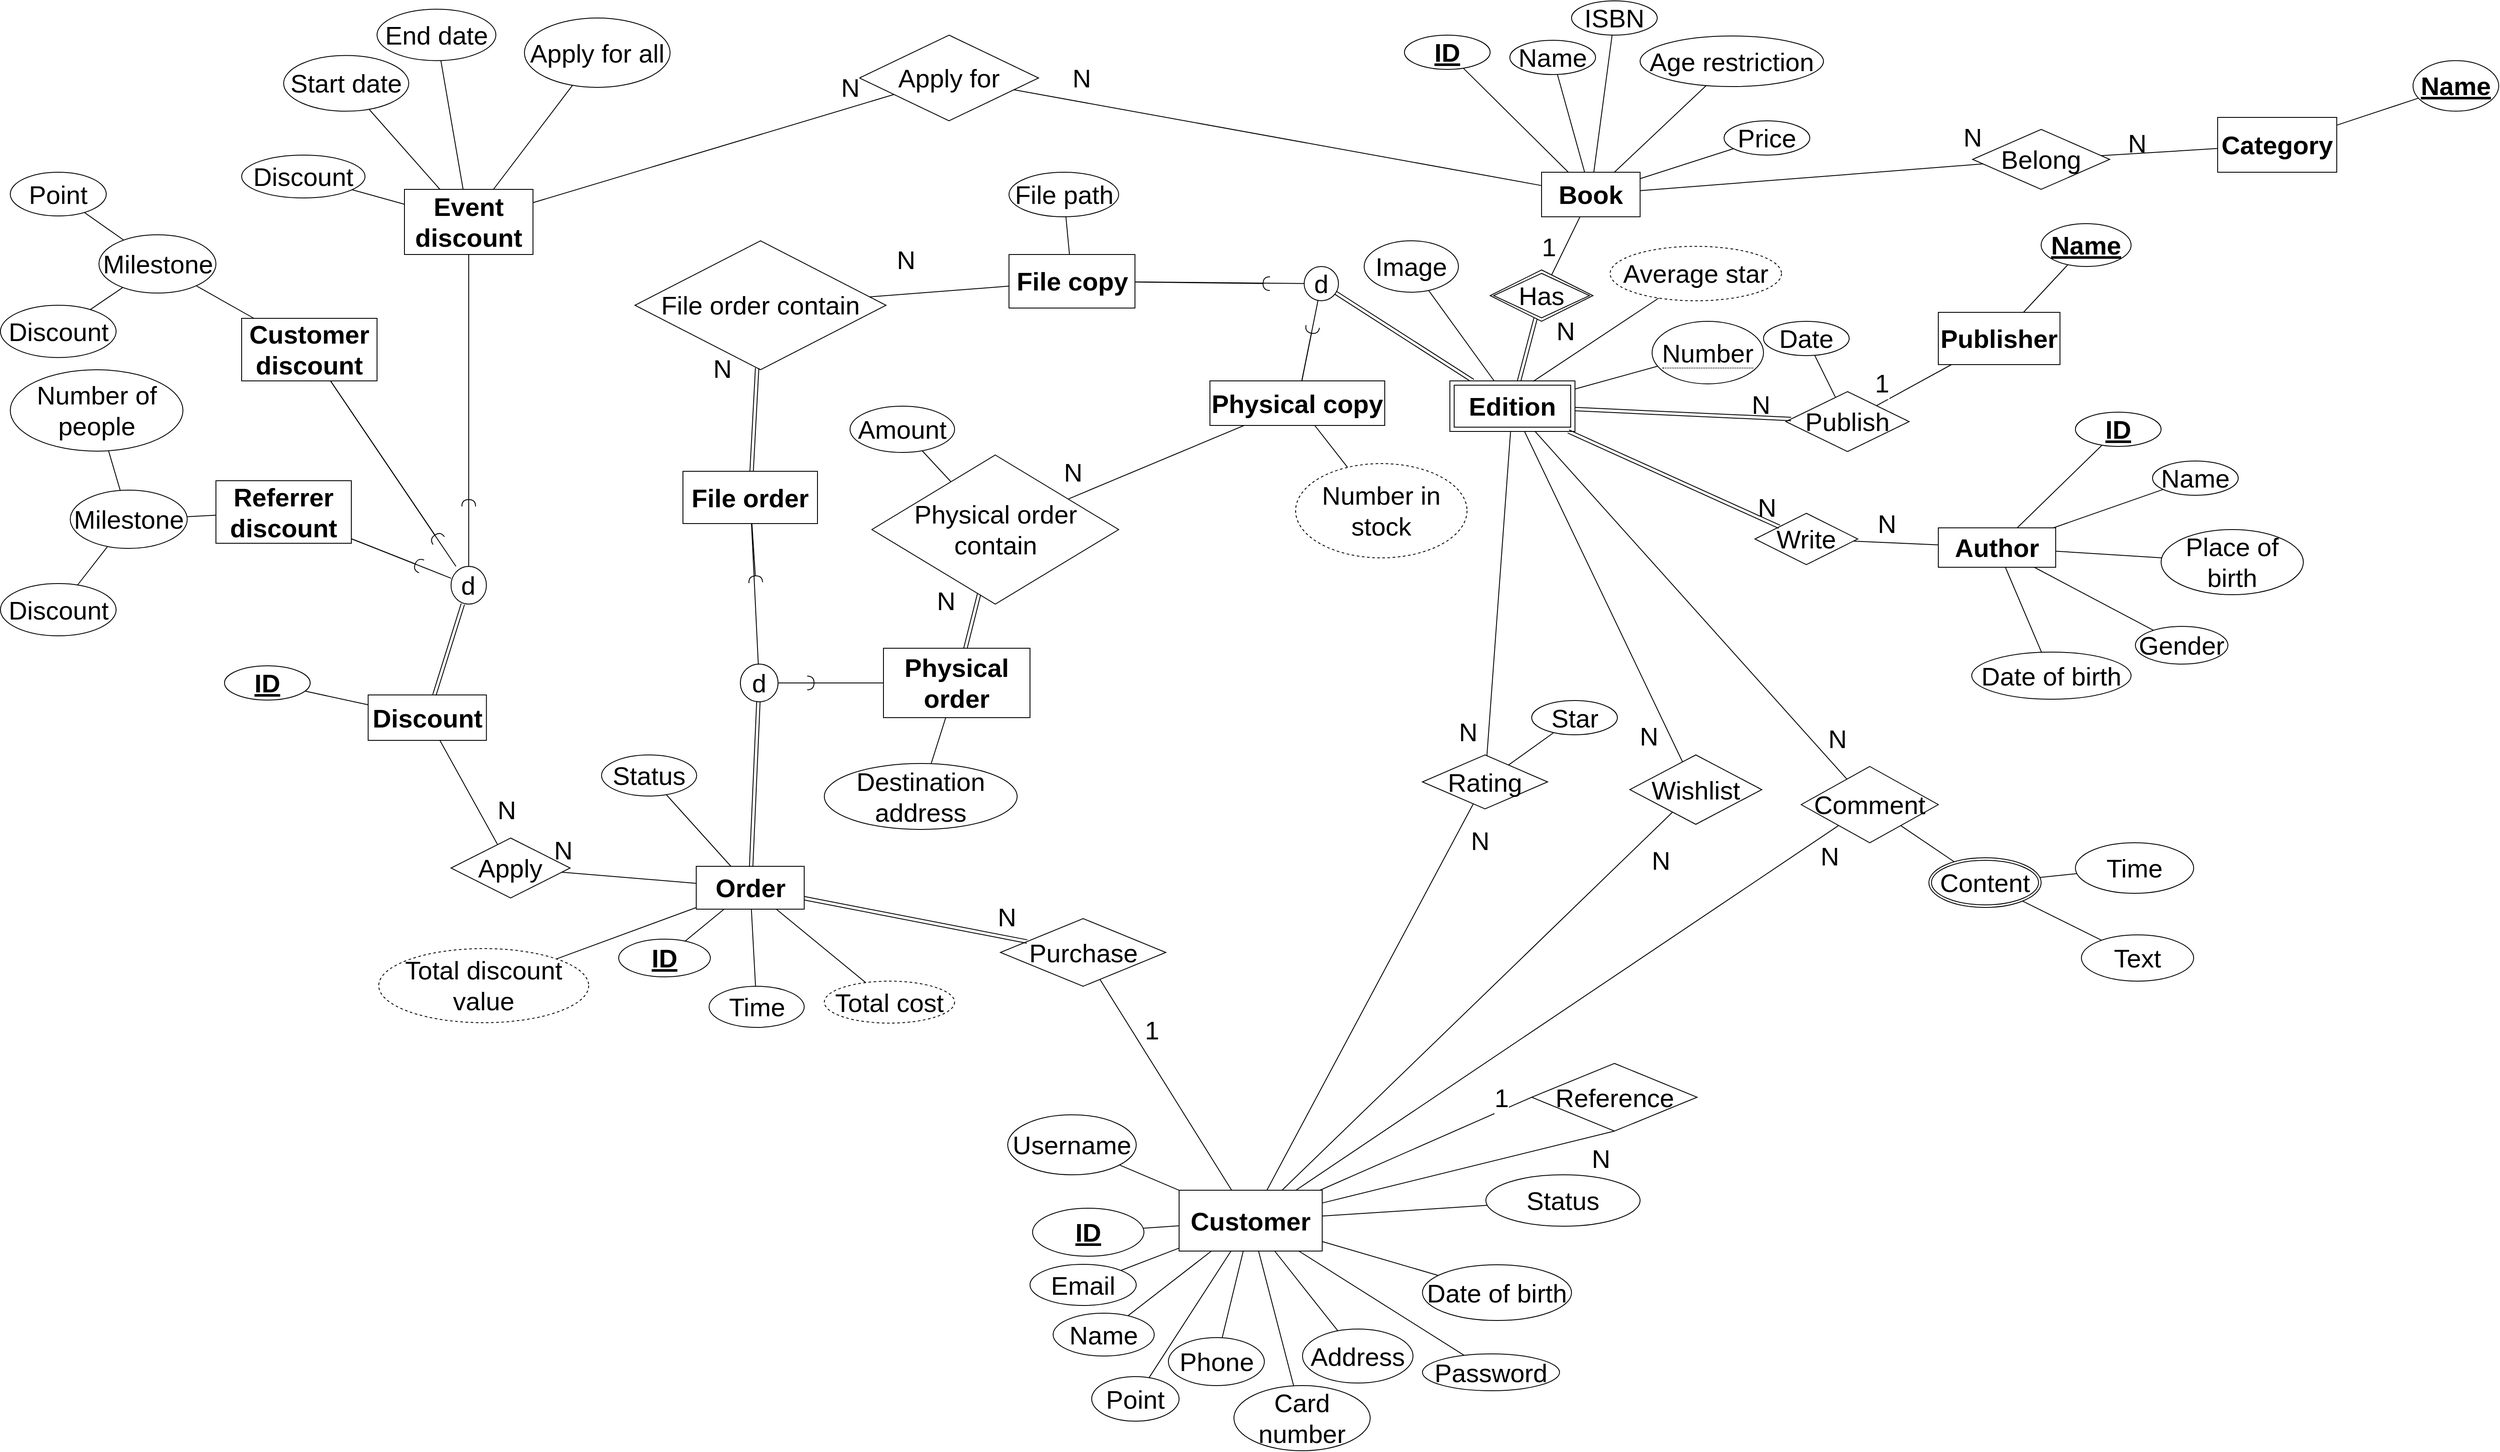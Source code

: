<mxfile version="22.1.9" type="google" pages="2">
  <diagram id="kDqYqblyWoqguwbVUTKb" name="ERD-update">
    <mxGraphModel dx="7684" dy="3644" grid="1" gridSize="10" guides="1" tooltips="1" connect="1" arrows="1" fold="1" page="1" pageScale="1" pageWidth="827" pageHeight="1169" math="0" shadow="0">
      <root>
        <mxCell id="0" />
        <mxCell id="1" parent="0" />
        <mxCell id="9i-a_sATo2-7fXYlKeiW-1" value="Book" style="whiteSpace=wrap;html=1;align=center;fontSize=30;fontStyle=1" parent="1" vertex="1">
          <mxGeometry x="-653" y="-560" width="115" height="52" as="geometry" />
        </mxCell>
        <mxCell id="9i-a_sATo2-7fXYlKeiW-2" value="ID" style="ellipse;whiteSpace=wrap;html=1;align=center;fontStyle=5;fontSize=30;" parent="1" vertex="1">
          <mxGeometry x="-813" y="-720" width="100" height="40" as="geometry" />
        </mxCell>
        <mxCell id="9i-a_sATo2-7fXYlKeiW-3" value="ISBN" style="ellipse;whiteSpace=wrap;html=1;align=center;fontSize=30;" parent="1" vertex="1">
          <mxGeometry x="-618" y="-760" width="100" height="40" as="geometry" />
        </mxCell>
        <mxCell id="9i-a_sATo2-7fXYlKeiW-4" value="Name" style="ellipse;whiteSpace=wrap;html=1;align=center;fontSize=30;" parent="1" vertex="1">
          <mxGeometry x="-690" y="-714" width="100" height="40" as="geometry" />
        </mxCell>
        <mxCell id="9i-a_sATo2-7fXYlKeiW-5" value="Publisher" style="whiteSpace=wrap;html=1;align=center;fontSize=30;fontStyle=1" parent="1" vertex="1">
          <mxGeometry x="-190" y="-396.5" width="142" height="61" as="geometry" />
        </mxCell>
        <mxCell id="9i-a_sATo2-7fXYlKeiW-6" value="Category" style="whiteSpace=wrap;html=1;align=center;fontSize=30;fontStyle=1" parent="1" vertex="1">
          <mxGeometry x="136" y="-624" width="139" height="64" as="geometry" />
        </mxCell>
        <mxCell id="9i-a_sATo2-7fXYlKeiW-7" value="ID" style="ellipse;whiteSpace=wrap;html=1;align=center;fontStyle=5;fontSize=30;" parent="1" vertex="1">
          <mxGeometry x="-30.0" y="-280" width="100" height="40" as="geometry" />
        </mxCell>
        <mxCell id="9i-a_sATo2-7fXYlKeiW-8" value="Name" style="ellipse;whiteSpace=wrap;html=1;align=center;fontSize=30;" parent="1" vertex="1">
          <mxGeometry x="60.0" y="-223" width="100" height="40" as="geometry" />
        </mxCell>
        <mxCell id="9i-a_sATo2-7fXYlKeiW-9" value="Name" style="ellipse;whiteSpace=wrap;html=1;align=center;fontStyle=5;fontSize=30;" parent="1" vertex="1">
          <mxGeometry x="364" y="-690.25" width="100" height="59" as="geometry" />
        </mxCell>
        <mxCell id="9i-a_sATo2-7fXYlKeiW-10" value="Name" style="ellipse;whiteSpace=wrap;html=1;align=center;fontStyle=5;fontSize=30;" parent="1" vertex="1">
          <mxGeometry x="-70" y="-500" width="105" height="50" as="geometry" />
        </mxCell>
        <mxCell id="9i-a_sATo2-7fXYlKeiW-11" value="Author" style="whiteSpace=wrap;html=1;align=center;fontSize=30;fontStyle=1" parent="1" vertex="1">
          <mxGeometry x="-190" y="-145" width="137" height="46" as="geometry" />
        </mxCell>
        <mxCell id="9i-a_sATo2-7fXYlKeiW-12" value="Publish" style="shape=rhombus;perimeter=rhombusPerimeter;whiteSpace=wrap;html=1;align=center;fontSize=30;" parent="1" vertex="1">
          <mxGeometry x="-368" y="-304" width="144" height="70" as="geometry" />
        </mxCell>
        <mxCell id="9i-a_sATo2-7fXYlKeiW-13" value="Write" style="shape=rhombus;perimeter=rhombusPerimeter;whiteSpace=wrap;html=1;align=center;fontSize=30;" parent="1" vertex="1">
          <mxGeometry x="-404" y="-162" width="120" height="60" as="geometry" />
        </mxCell>
        <mxCell id="9i-a_sATo2-7fXYlKeiW-14" value="Belong" style="shape=rhombus;perimeter=rhombusPerimeter;whiteSpace=wrap;html=1;align=center;fontSize=30;" parent="1" vertex="1">
          <mxGeometry x="-150" y="-610" width="160" height="70" as="geometry" />
        </mxCell>
        <mxCell id="9i-a_sATo2-7fXYlKeiW-15" value="" style="endArrow=none;html=1;rounded=0;fontSize=30;" parent="1" source="9i-a_sATo2-7fXYlKeiW-11" target="9i-a_sATo2-7fXYlKeiW-13" edge="1">
          <mxGeometry relative="1" as="geometry">
            <mxPoint x="173.65" y="-32" as="sourcePoint" />
            <mxPoint x="333.65" y="-32" as="targetPoint" />
          </mxGeometry>
        </mxCell>
        <mxCell id="9i-a_sATo2-7fXYlKeiW-16" value="N" style="resizable=0;html=1;whiteSpace=wrap;align=right;verticalAlign=bottom;fontSize=30;" parent="9i-a_sATo2-7fXYlKeiW-15" connectable="0" vertex="1">
          <mxGeometry x="1" relative="1" as="geometry">
            <mxPoint x="51" as="offset" />
          </mxGeometry>
        </mxCell>
        <mxCell id="9i-a_sATo2-7fXYlKeiW-17" value="" style="endArrow=none;html=1;rounded=0;fontSize=30;" parent="1" source="9i-a_sATo2-7fXYlKeiW-6" target="9i-a_sATo2-7fXYlKeiW-14" edge="1">
          <mxGeometry relative="1" as="geometry">
            <mxPoint x="3.65" y="-119" as="sourcePoint" />
            <mxPoint x="193.65" y="-72" as="targetPoint" />
          </mxGeometry>
        </mxCell>
        <mxCell id="9i-a_sATo2-7fXYlKeiW-18" value="N" style="resizable=0;html=1;whiteSpace=wrap;align=right;verticalAlign=bottom;fontSize=30;" parent="9i-a_sATo2-7fXYlKeiW-17" connectable="0" vertex="1">
          <mxGeometry x="1" relative="1" as="geometry">
            <mxPoint x="54" y="6" as="offset" />
          </mxGeometry>
        </mxCell>
        <mxCell id="9i-a_sATo2-7fXYlKeiW-19" value="" style="endArrow=none;html=1;rounded=0;fontSize=30;" parent="1" source="9i-a_sATo2-7fXYlKeiW-2" target="9i-a_sATo2-7fXYlKeiW-1" edge="1">
          <mxGeometry relative="1" as="geometry">
            <mxPoint x="-249.785" y="-349.806" as="sourcePoint" />
            <mxPoint x="257.7" y="-185" as="targetPoint" />
          </mxGeometry>
        </mxCell>
        <mxCell id="9i-a_sATo2-7fXYlKeiW-20" value="" style="endArrow=none;html=1;rounded=0;fontSize=30;" parent="1" source="9i-a_sATo2-7fXYlKeiW-3" target="9i-a_sATo2-7fXYlKeiW-1" edge="1">
          <mxGeometry relative="1" as="geometry">
            <mxPoint x="-187.3" y="-366" as="sourcePoint" />
            <mxPoint x="-138.3" y="-305" as="targetPoint" />
          </mxGeometry>
        </mxCell>
        <mxCell id="9i-a_sATo2-7fXYlKeiW-21" value="" style="endArrow=none;html=1;rounded=0;fontSize=30;" parent="1" source="9i-a_sATo2-7fXYlKeiW-4" target="9i-a_sATo2-7fXYlKeiW-1" edge="1">
          <mxGeometry relative="1" as="geometry">
            <mxPoint x="-131.3" y="-415" as="sourcePoint" />
            <mxPoint x="-123.3" y="-305" as="targetPoint" />
          </mxGeometry>
        </mxCell>
        <mxCell id="9i-a_sATo2-7fXYlKeiW-22" value="" style="endArrow=none;html=1;rounded=0;fontSize=30;" parent="1" source="9i-a_sATo2-7fXYlKeiW-7" target="9i-a_sATo2-7fXYlKeiW-11" edge="1">
          <mxGeometry relative="1" as="geometry">
            <mxPoint x="41.65" y="-273" as="sourcePoint" />
            <mxPoint x="-33.35" y="-152" as="targetPoint" />
          </mxGeometry>
        </mxCell>
        <mxCell id="9i-a_sATo2-7fXYlKeiW-23" value="" style="endArrow=none;html=1;rounded=0;fontSize=30;" parent="1" source="9i-a_sATo2-7fXYlKeiW-8" target="9i-a_sATo2-7fXYlKeiW-11" edge="1">
          <mxGeometry relative="1" as="geometry">
            <mxPoint x="506.271" y="-248.717" as="sourcePoint" />
            <mxPoint x="423.65" y="-222" as="targetPoint" />
          </mxGeometry>
        </mxCell>
        <mxCell id="9i-a_sATo2-7fXYlKeiW-24" value="" style="endArrow=none;html=1;rounded=0;fontSize=30;" parent="1" source="9i-a_sATo2-7fXYlKeiW-9" target="9i-a_sATo2-7fXYlKeiW-6" edge="1">
          <mxGeometry relative="1" as="geometry">
            <mxPoint x="456.65" y="-112" as="sourcePoint" />
            <mxPoint x="403.65" y="-93" as="targetPoint" />
          </mxGeometry>
        </mxCell>
        <mxCell id="9i-a_sATo2-7fXYlKeiW-25" value="1" style="endArrow=none;html=1;rounded=0;fontSize=30;" parent="1" source="9i-a_sATo2-7fXYlKeiW-5" target="9i-a_sATo2-7fXYlKeiW-12" edge="1">
          <mxGeometry x="0.645" y="-20" relative="1" as="geometry">
            <mxPoint x="809.65" y="-335" as="sourcePoint" />
            <mxPoint x="217.342" y="-312.154" as="targetPoint" />
            <mxPoint as="offset" />
          </mxGeometry>
        </mxCell>
        <mxCell id="9i-a_sATo2-7fXYlKeiW-26" value="" style="endArrow=none;html=1;rounded=0;fontSize=30;" parent="1" source="9i-a_sATo2-7fXYlKeiW-5" target="9i-a_sATo2-7fXYlKeiW-10" edge="1">
          <mxGeometry relative="1" as="geometry">
            <mxPoint x="524.65" y="-516" as="sourcePoint" />
            <mxPoint x="573.65" y="-455" as="targetPoint" />
          </mxGeometry>
        </mxCell>
        <mxCell id="9i-a_sATo2-7fXYlKeiW-27" value="Date" style="ellipse;whiteSpace=wrap;html=1;align=center;fontSize=30;" parent="1" vertex="1">
          <mxGeometry x="-394" y="-386" width="100" height="40" as="geometry" />
        </mxCell>
        <mxCell id="9i-a_sATo2-7fXYlKeiW-28" value="" style="endArrow=none;html=1;rounded=0;fontSize=30;" parent="1" source="9i-a_sATo2-7fXYlKeiW-27" target="9i-a_sATo2-7fXYlKeiW-12" edge="1">
          <mxGeometry relative="1" as="geometry">
            <mxPoint x="524.65" y="-516" as="sourcePoint" />
            <mxPoint x="178.257" y="-331.697" as="targetPoint" />
          </mxGeometry>
        </mxCell>
        <mxCell id="9i-a_sATo2-7fXYlKeiW-29" value="Customer" style="whiteSpace=wrap;html=1;align=center;fontSize=30;fontStyle=1" parent="1" vertex="1">
          <mxGeometry x="-1076" y="628" width="167" height="71" as="geometry" />
        </mxCell>
        <mxCell id="9i-a_sATo2-7fXYlKeiW-30" value="ID" style="ellipse;whiteSpace=wrap;html=1;align=center;fontStyle=5;fontSize=30;" parent="1" vertex="1">
          <mxGeometry x="-1247" y="649" width="130" height="56" as="geometry" />
        </mxCell>
        <mxCell id="9i-a_sATo2-7fXYlKeiW-31" value="Name" style="ellipse;whiteSpace=wrap;html=1;align=center;fontSize=30;" parent="1" vertex="1">
          <mxGeometry x="-1223" y="771.5" width="118" height="50" as="geometry" />
        </mxCell>
        <mxCell id="9i-a_sATo2-7fXYlKeiW-32" value="Date of birth" style="ellipse;whiteSpace=wrap;html=1;align=center;fontSize=30;" parent="1" vertex="1">
          <mxGeometry x="-792" y="715" width="174" height="65" as="geometry" />
        </mxCell>
        <mxCell id="9i-a_sATo2-7fXYlKeiW-33" value="Address" style="ellipse;whiteSpace=wrap;html=1;align=center;fontSize=30;" parent="1" vertex="1">
          <mxGeometry x="-932" y="790" width="129" height="63" as="geometry" />
        </mxCell>
        <mxCell id="9i-a_sATo2-7fXYlKeiW-34" value="" style="endArrow=none;html=1;rounded=0;fontSize=30;" parent="1" source="9i-a_sATo2-7fXYlKeiW-29" target="9i-a_sATo2-7fXYlKeiW-30" edge="1">
          <mxGeometry relative="1" as="geometry">
            <mxPoint x="-605" y="207" as="sourcePoint" />
            <mxPoint x="-659" y="232" as="targetPoint" />
          </mxGeometry>
        </mxCell>
        <mxCell id="9i-a_sATo2-7fXYlKeiW-35" value="" style="endArrow=none;html=1;rounded=0;fontSize=30;" parent="1" source="9i-a_sATo2-7fXYlKeiW-29" target="9i-a_sATo2-7fXYlKeiW-31" edge="1">
          <mxGeometry relative="1" as="geometry">
            <mxPoint x="-190" y="397" as="sourcePoint" />
            <mxPoint x="-227" y="413" as="targetPoint" />
          </mxGeometry>
        </mxCell>
        <mxCell id="9i-a_sATo2-7fXYlKeiW-36" value="" style="endArrow=none;html=1;rounded=0;fontSize=30;" parent="1" source="9i-a_sATo2-7fXYlKeiW-29" target="9i-a_sATo2-7fXYlKeiW-32" edge="1">
          <mxGeometry relative="1" as="geometry">
            <mxPoint x="-158" y="397" as="sourcePoint" />
            <mxPoint x="-216" y="468" as="targetPoint" />
          </mxGeometry>
        </mxCell>
        <mxCell id="9i-a_sATo2-7fXYlKeiW-37" value="" style="endArrow=none;html=1;rounded=0;fontSize=30;" parent="1" source="9i-a_sATo2-7fXYlKeiW-29" target="9i-a_sATo2-7fXYlKeiW-33" edge="1">
          <mxGeometry relative="1" as="geometry">
            <mxPoint x="-139" y="397" as="sourcePoint" />
            <mxPoint x="-134" y="437" as="targetPoint" />
          </mxGeometry>
        </mxCell>
        <mxCell id="9i-a_sATo2-7fXYlKeiW-38" value="Email" style="ellipse;whiteSpace=wrap;html=1;align=center;fontSize=30;" parent="1" vertex="1">
          <mxGeometry x="-1250" y="714.5" width="124" height="48" as="geometry" />
        </mxCell>
        <mxCell id="9i-a_sATo2-7fXYlKeiW-39" value="Phone" style="ellipse;whiteSpace=wrap;html=1;align=center;fontSize=30;" parent="1" vertex="1">
          <mxGeometry x="-1088.5" y="800" width="112" height="56" as="geometry" />
        </mxCell>
        <mxCell id="9i-a_sATo2-7fXYlKeiW-40" value="Username" style="ellipse;whiteSpace=wrap;html=1;align=center;fontSize=30;" parent="1" vertex="1">
          <mxGeometry x="-1276" y="540" width="150" height="70" as="geometry" />
        </mxCell>
        <mxCell id="9i-a_sATo2-7fXYlKeiW-41" value="Password" style="ellipse;whiteSpace=wrap;html=1;align=center;fontSize=30;" parent="1" vertex="1">
          <mxGeometry x="-792" y="819" width="160" height="43" as="geometry" />
        </mxCell>
        <mxCell id="9i-a_sATo2-7fXYlKeiW-42" value="" style="endArrow=none;html=1;rounded=0;fontSize=30;" parent="1" source="9i-a_sATo2-7fXYlKeiW-29" target="9i-a_sATo2-7fXYlKeiW-38" edge="1">
          <mxGeometry relative="1" as="geometry">
            <mxPoint x="-115.6" y="347" as="sourcePoint" />
            <mxPoint x="-68.4" y="427" as="targetPoint" />
          </mxGeometry>
        </mxCell>
        <mxCell id="9i-a_sATo2-7fXYlKeiW-43" value="" style="endArrow=none;html=1;rounded=0;fontSize=30;" parent="1" source="9i-a_sATo2-7fXYlKeiW-29" target="9i-a_sATo2-7fXYlKeiW-39" edge="1">
          <mxGeometry relative="1" as="geometry">
            <mxPoint x="-105" y="397" as="sourcePoint" />
            <mxPoint x="-62" y="421" as="targetPoint" />
          </mxGeometry>
        </mxCell>
        <mxCell id="9i-a_sATo2-7fXYlKeiW-44" value="" style="endArrow=none;html=1;rounded=0;fontSize=30;" parent="1" source="9i-a_sATo2-7fXYlKeiW-29" target="9i-a_sATo2-7fXYlKeiW-40" edge="1">
          <mxGeometry relative="1" as="geometry">
            <mxPoint x="-92" y="381" as="sourcePoint" />
            <mxPoint x="-51" y="384" as="targetPoint" />
          </mxGeometry>
        </mxCell>
        <mxCell id="9i-a_sATo2-7fXYlKeiW-45" value="" style="endArrow=none;html=1;rounded=0;fontSize=30;" parent="1" source="9i-a_sATo2-7fXYlKeiW-29" target="9i-a_sATo2-7fXYlKeiW-41" edge="1">
          <mxGeometry relative="1" as="geometry">
            <mxPoint x="-92" y="364" as="sourcePoint" />
            <mxPoint x="-34" y="348" as="targetPoint" />
          </mxGeometry>
        </mxCell>
        <mxCell id="9i-a_sATo2-7fXYlKeiW-46" value="File path" style="ellipse;whiteSpace=wrap;html=1;align=center;fontSize=30;" parent="1" vertex="1">
          <mxGeometry x="-1274.5" y="-560" width="128" height="52" as="geometry" />
        </mxCell>
        <mxCell id="9i-a_sATo2-7fXYlKeiW-47" value="" style="endArrow=none;html=1;rounded=0;fontSize=30;" parent="1" source="9i-a_sATo2-7fXYlKeiW-46" target="9i-a_sATo2-7fXYlKeiW-83" edge="1">
          <mxGeometry relative="1" as="geometry">
            <mxPoint x="157" y="-413" as="sourcePoint" />
            <mxPoint x="151" y="-343" as="targetPoint" />
          </mxGeometry>
        </mxCell>
        <mxCell id="9i-a_sATo2-7fXYlKeiW-48" value="&lt;font style=&quot;font-size: 30px;&quot;&gt;Time&lt;/font&gt;" style="ellipse;whiteSpace=wrap;html=1;align=center;fontSize=30;" parent="1" vertex="1">
          <mxGeometry x="-1624.5" y="390" width="111" height="48" as="geometry" />
        </mxCell>
        <mxCell id="9i-a_sATo2-7fXYlKeiW-49" value="Price" style="ellipse;whiteSpace=wrap;html=1;align=center;fontSize=30;" parent="1" vertex="1">
          <mxGeometry x="-440" y="-620" width="100" height="40" as="geometry" />
        </mxCell>
        <mxCell id="9i-a_sATo2-7fXYlKeiW-50" value="" style="endArrow=none;html=1;rounded=0;fontSize=30;" parent="1" source="9i-a_sATo2-7fXYlKeiW-49" target="9i-a_sATo2-7fXYlKeiW-1" edge="1">
          <mxGeometry relative="1" as="geometry">
            <mxPoint x="-39.3" y="-338" as="sourcePoint" />
            <mxPoint x="-91.3" y="-305" as="targetPoint" />
          </mxGeometry>
        </mxCell>
        <mxCell id="9i-a_sATo2-7fXYlKeiW-51" value="" style="endArrow=none;html=1;rounded=0;fontSize=30;" parent="1" source="9i-a_sATo2-7fXYlKeiW-107" target="9i-a_sATo2-7fXYlKeiW-48" edge="1">
          <mxGeometry relative="1" as="geometry">
            <mxPoint x="-236.625" y="333.754" as="sourcePoint" />
            <mxPoint x="-467" y="249" as="targetPoint" />
          </mxGeometry>
        </mxCell>
        <mxCell id="9i-a_sATo2-7fXYlKeiW-52" value="Rating" style="shape=rhombus;perimeter=rhombusPerimeter;whiteSpace=wrap;html=1;align=center;fontSize=30;" parent="1" vertex="1">
          <mxGeometry x="-792" y="120" width="146" height="63" as="geometry" />
        </mxCell>
        <mxCell id="9i-a_sATo2-7fXYlKeiW-53" value="Comment" style="shape=rhombus;perimeter=rhombusPerimeter;whiteSpace=wrap;html=1;align=center;fontSize=30;" parent="1" vertex="1">
          <mxGeometry x="-350" y="133.5" width="160" height="89" as="geometry" />
        </mxCell>
        <mxCell id="9i-a_sATo2-7fXYlKeiW-54" value="N" style="endArrow=none;html=1;rounded=0;fontSize=30;" parent="1" source="9i-a_sATo2-7fXYlKeiW-52" target="9i-a_sATo2-7fXYlKeiW-29" edge="1">
          <mxGeometry x="-0.866" y="27" relative="1" as="geometry">
            <mxPoint x="-278" y="90" as="sourcePoint" />
            <mxPoint x="63" y="218" as="targetPoint" />
            <mxPoint as="offset" />
          </mxGeometry>
        </mxCell>
        <mxCell id="9i-a_sATo2-7fXYlKeiW-55" value="N" style="endArrow=none;html=1;rounded=0;fontSize=30;" parent="1" source="9i-a_sATo2-7fXYlKeiW-52" target="9i-a_sATo2-7fXYlKeiW-88" edge="1">
          <mxGeometry x="-0.864" y="24" relative="1" as="geometry">
            <mxPoint x="-116" y="17" as="sourcePoint" />
            <mxPoint x="-311" y="-166" as="targetPoint" />
            <mxPoint as="offset" />
          </mxGeometry>
        </mxCell>
        <mxCell id="9i-a_sATo2-7fXYlKeiW-56" value="N" style="endArrow=none;html=1;rounded=0;fontSize=30;" parent="1" source="9i-a_sATo2-7fXYlKeiW-53" target="9i-a_sATo2-7fXYlKeiW-29" edge="1">
          <mxGeometry x="-0.924" y="23" relative="1" as="geometry">
            <mxPoint x="-116" y="17" as="sourcePoint" />
            <mxPoint x="92" y="217" as="targetPoint" />
            <mxPoint as="offset" />
          </mxGeometry>
        </mxCell>
        <mxCell id="9i-a_sATo2-7fXYlKeiW-57" value="N" style="endArrow=none;html=1;rounded=0;fontSize=30;" parent="1" source="9i-a_sATo2-7fXYlKeiW-53" target="9i-a_sATo2-7fXYlKeiW-88" edge="1">
          <mxGeometry x="-0.844" y="-23" relative="1" as="geometry">
            <mxPoint x="23" y="12" as="sourcePoint" />
            <mxPoint x="-238" y="-191" as="targetPoint" />
            <mxPoint as="offset" />
          </mxGeometry>
        </mxCell>
        <mxCell id="9i-a_sATo2-7fXYlKeiW-58" value="Star" style="ellipse;whiteSpace=wrap;html=1;align=center;fontSize=30;" parent="1" vertex="1">
          <mxGeometry x="-664.5" y="56.5" width="100" height="40" as="geometry" />
        </mxCell>
        <mxCell id="9i-a_sATo2-7fXYlKeiW-59" value="Text" style="ellipse;whiteSpace=wrap;html=1;align=center;fontSize=30;" parent="1" vertex="1">
          <mxGeometry x="-23" y="330" width="131" height="54" as="geometry" />
        </mxCell>
        <mxCell id="9i-a_sATo2-7fXYlKeiW-60" value="" style="endArrow=none;html=1;rounded=0;fontSize=30;" parent="1" source="9i-a_sATo2-7fXYlKeiW-64" target="9i-a_sATo2-7fXYlKeiW-59" edge="1">
          <mxGeometry relative="1" as="geometry">
            <mxPoint x="35" y="122" as="sourcePoint" />
            <mxPoint x="86" y="94" as="targetPoint" />
          </mxGeometry>
        </mxCell>
        <mxCell id="9i-a_sATo2-7fXYlKeiW-61" value="Time" style="ellipse;whiteSpace=wrap;html=1;align=center;fontSize=30;" parent="1" vertex="1">
          <mxGeometry x="-30" y="222.5" width="138" height="59" as="geometry" />
        </mxCell>
        <mxCell id="9i-a_sATo2-7fXYlKeiW-62" value="" style="endArrow=none;html=1;rounded=0;fontSize=30;" parent="1" source="9i-a_sATo2-7fXYlKeiW-64" target="9i-a_sATo2-7fXYlKeiW-61" edge="1">
          <mxGeometry relative="1" as="geometry">
            <mxPoint x="-135" y="151" as="sourcePoint" />
            <mxPoint x="-100" y="164" as="targetPoint" />
          </mxGeometry>
        </mxCell>
        <mxCell id="9i-a_sATo2-7fXYlKeiW-63" value="" style="endArrow=none;html=1;rounded=0;fontSize=30;" parent="1" source="9i-a_sATo2-7fXYlKeiW-52" target="9i-a_sATo2-7fXYlKeiW-58" edge="1">
          <mxGeometry relative="1" as="geometry">
            <mxPoint x="-160" y="156" as="sourcePoint" />
            <mxPoint x="-125" y="169" as="targetPoint" />
          </mxGeometry>
        </mxCell>
        <mxCell id="9i-a_sATo2-7fXYlKeiW-64" value="Content" style="ellipse;shape=doubleEllipse;margin=3;whiteSpace=wrap;html=1;align=center;fontSize=30;" parent="1" vertex="1">
          <mxGeometry x="-201" y="240" width="131" height="58" as="geometry" />
        </mxCell>
        <mxCell id="9i-a_sATo2-7fXYlKeiW-65" value="" style="endArrow=none;html=1;rounded=0;fontSize=30;" parent="1" source="9i-a_sATo2-7fXYlKeiW-53" target="9i-a_sATo2-7fXYlKeiW-64" edge="1">
          <mxGeometry relative="1" as="geometry">
            <mxPoint x="-178" y="140" as="sourcePoint" />
            <mxPoint x="-102" y="165" as="targetPoint" />
          </mxGeometry>
        </mxCell>
        <mxCell id="9i-a_sATo2-7fXYlKeiW-66" value="Card number" style="ellipse;whiteSpace=wrap;html=1;align=center;fontSize=30;" parent="1" vertex="1">
          <mxGeometry x="-1012" y="856" width="159" height="76" as="geometry" />
        </mxCell>
        <mxCell id="9i-a_sATo2-7fXYlKeiW-67" value="" style="endArrow=none;html=1;rounded=0;fontSize=30;" parent="1" source="9i-a_sATo2-7fXYlKeiW-29" target="9i-a_sATo2-7fXYlKeiW-66" edge="1">
          <mxGeometry relative="1" as="geometry">
            <mxPoint x="-192" y="389" as="sourcePoint" />
            <mxPoint x="-269" y="407" as="targetPoint" />
          </mxGeometry>
        </mxCell>
        <mxCell id="9i-a_sATo2-7fXYlKeiW-72" value="Age restriction" style="ellipse;whiteSpace=wrap;html=1;align=center;fontSize=30;" parent="1" vertex="1">
          <mxGeometry x="-538" y="-719" width="214" height="59" as="geometry" />
        </mxCell>
        <mxCell id="9i-a_sATo2-7fXYlKeiW-73" value="" style="endArrow=none;html=1;rounded=0;fontSize=30;" parent="1" source="9i-a_sATo2-7fXYlKeiW-72" target="9i-a_sATo2-7fXYlKeiW-1" edge="1">
          <mxGeometry relative="1" as="geometry">
            <mxPoint x="-49.3" y="-485" as="sourcePoint" />
            <mxPoint x="-115.3" y="-305" as="targetPoint" />
          </mxGeometry>
        </mxCell>
        <mxCell id="9i-a_sATo2-7fXYlKeiW-74" value="Wishlist" style="shape=rhombus;perimeter=rhombusPerimeter;whiteSpace=wrap;html=1;align=center;fontSize=30;" parent="1" vertex="1">
          <mxGeometry x="-550" y="120" width="154" height="81" as="geometry" />
        </mxCell>
        <mxCell id="9i-a_sATo2-7fXYlKeiW-76" value="N" style="endArrow=none;html=1;rounded=0;fontSize=30;" parent="1" source="9i-a_sATo2-7fXYlKeiW-74" target="9i-a_sATo2-7fXYlKeiW-88" edge="1">
          <mxGeometry x="-0.791" y="24" relative="1" as="geometry">
            <mxPoint x="-205" y="10" as="sourcePoint" />
            <mxPoint x="-140" y="-217" as="targetPoint" />
            <mxPoint x="1" as="offset" />
          </mxGeometry>
        </mxCell>
        <mxCell id="9i-a_sATo2-7fXYlKeiW-77" value="N" style="endArrow=none;html=1;rounded=0;fontSize=30;" parent="1" source="9i-a_sATo2-7fXYlKeiW-74" target="9i-a_sATo2-7fXYlKeiW-29" edge="1">
          <mxGeometry x="-0.848" y="30" relative="1" as="geometry">
            <mxPoint x="12" as="sourcePoint" />
            <mxPoint x="-132" y="-193" as="targetPoint" />
            <mxPoint y="1" as="offset" />
          </mxGeometry>
        </mxCell>
        <mxCell id="9i-a_sATo2-7fXYlKeiW-80" value="Amount" style="ellipse;whiteSpace=wrap;html=1;align=center;fontSize=30;" parent="1" vertex="1">
          <mxGeometry x="-1460" y="-287" width="122" height="54" as="geometry" />
        </mxCell>
        <mxCell id="9i-a_sATo2-7fXYlKeiW-81" value="" style="endArrow=none;html=1;rounded=0;fontSize=30;" parent="1" source="9i-a_sATo2-7fXYlKeiW-80" target="9i-a_sATo2-7fXYlKeiW-134" edge="1">
          <mxGeometry relative="1" as="geometry">
            <mxPoint x="117" y="188" as="sourcePoint" />
            <mxPoint x="-547" y="-40" as="targetPoint" />
          </mxGeometry>
        </mxCell>
        <mxCell id="9i-a_sATo2-7fXYlKeiW-82" value="Physical copy" style="whiteSpace=wrap;html=1;align=center;fontSize=30;fontStyle=1" parent="1" vertex="1">
          <mxGeometry x="-1040" y="-316.5" width="204" height="52" as="geometry" />
        </mxCell>
        <mxCell id="9i-a_sATo2-7fXYlKeiW-83" value="File copy" style="whiteSpace=wrap;html=1;align=center;fontSize=30;fontStyle=1" parent="1" vertex="1">
          <mxGeometry x="-1274.5" y="-464" width="147" height="62.5" as="geometry" />
        </mxCell>
        <mxCell id="9i-a_sATo2-7fXYlKeiW-84" value="d" style="ellipse;whiteSpace=wrap;html=1;aspect=fixed;fontSize=30;" parent="1" vertex="1">
          <mxGeometry x="-930" y="-450" width="40" height="40" as="geometry" />
        </mxCell>
        <mxCell id="9i-a_sATo2-7fXYlKeiW-85" value="" style="endArrow=none;html=1;rounded=0;fontSize=30;" parent="1" source="9i-a_sATo2-7fXYlKeiW-84" target="9i-a_sATo2-7fXYlKeiW-82" edge="1">
          <mxGeometry width="50" height="50" relative="1" as="geometry">
            <mxPoint x="-224" y="-513" as="sourcePoint" />
            <mxPoint x="-174" y="-563" as="targetPoint" />
          </mxGeometry>
        </mxCell>
        <mxCell id="9i-a_sATo2-7fXYlKeiW-86" value="" style="endArrow=none;html=1;rounded=0;fontSize=30;" parent="1" source="9i-a_sATo2-7fXYlKeiW-83" target="9i-a_sATo2-7fXYlKeiW-84" edge="1">
          <mxGeometry width="50" height="50" relative="1" as="geometry">
            <mxPoint x="-216" y="-509" as="sourcePoint" />
            <mxPoint x="-326" y="-438" as="targetPoint" />
          </mxGeometry>
        </mxCell>
        <mxCell id="9i-a_sATo2-7fXYlKeiW-87" value="" style="shape=link;html=1;rounded=0;fontSize=30;" parent="1" source="9i-a_sATo2-7fXYlKeiW-88" target="9i-a_sATo2-7fXYlKeiW-84" edge="1">
          <mxGeometry relative="1" as="geometry">
            <mxPoint x="-252.8" y="-190" as="sourcePoint" />
            <mxPoint x="-553" y="-226" as="targetPoint" />
          </mxGeometry>
        </mxCell>
        <mxCell id="9i-a_sATo2-7fXYlKeiW-88" value="Edition" style="shape=ext;margin=3;double=1;whiteSpace=wrap;html=1;align=center;fontSize=30;fontStyle=1" parent="1" vertex="1">
          <mxGeometry x="-760" y="-316.5" width="146" height="59" as="geometry" />
        </mxCell>
        <mxCell id="9i-a_sATo2-7fXYlKeiW-89" value="Has" style="shape=rhombus;double=1;perimeter=rhombusPerimeter;whiteSpace=wrap;html=1;align=center;fontSize=30;" parent="1" vertex="1">
          <mxGeometry x="-713" y="-446" width="120" height="60" as="geometry" />
        </mxCell>
        <mxCell id="9i-a_sATo2-7fXYlKeiW-90" value="" style="shape=link;html=1;rounded=0;fontSize=30;" parent="1" source="9i-a_sATo2-7fXYlKeiW-88" target="9i-a_sATo2-7fXYlKeiW-89" edge="1">
          <mxGeometry relative="1" as="geometry">
            <mxPoint x="139.2" y="-261" as="sourcePoint" />
            <mxPoint x="299.2" y="-261" as="targetPoint" />
          </mxGeometry>
        </mxCell>
        <mxCell id="9i-a_sATo2-7fXYlKeiW-91" value="N" style="resizable=0;html=1;whiteSpace=wrap;align=right;verticalAlign=bottom;fontSize=30;" parent="9i-a_sATo2-7fXYlKeiW-90" connectable="0" vertex="1">
          <mxGeometry x="1" relative="1" as="geometry">
            <mxPoint x="47" y="35" as="offset" />
          </mxGeometry>
        </mxCell>
        <mxCell id="9i-a_sATo2-7fXYlKeiW-92" value="&lt;font style=&quot;font-size: 30px;&quot;&gt;Discount&lt;/font&gt;" style="rounded=0;whiteSpace=wrap;html=1;fontSize=30;fontStyle=1" parent="1" vertex="1">
          <mxGeometry x="-2022.35" y="50" width="138" height="53" as="geometry" />
        </mxCell>
        <mxCell id="9i-a_sATo2-7fXYlKeiW-93" value="" style="endArrow=none;html=1;rounded=0;fontSize=30;" parent="1" source="9i-a_sATo2-7fXYlKeiW-1" target="9i-a_sATo2-7fXYlKeiW-89" edge="1">
          <mxGeometry relative="1" as="geometry">
            <mxPoint x="296" y="-425" as="sourcePoint" />
            <mxPoint x="134" y="-431" as="targetPoint" />
          </mxGeometry>
        </mxCell>
        <mxCell id="9i-a_sATo2-7fXYlKeiW-94" value="1" style="resizable=0;html=1;whiteSpace=wrap;align=right;verticalAlign=bottom;fontSize=30;" parent="9i-a_sATo2-7fXYlKeiW-93" connectable="0" vertex="1">
          <mxGeometry x="1" relative="1" as="geometry">
            <mxPoint x="7" y="-12" as="offset" />
          </mxGeometry>
        </mxCell>
        <mxCell id="9i-a_sATo2-7fXYlKeiW-95" value="" style="shape=link;html=1;rounded=0;fontSize=30;" parent="1" source="9i-a_sATo2-7fXYlKeiW-88" target="9i-a_sATo2-7fXYlKeiW-13" edge="1">
          <mxGeometry relative="1" as="geometry">
            <mxPoint x="269.2" y="-261" as="sourcePoint" />
            <mxPoint x="429.2" y="-261" as="targetPoint" />
          </mxGeometry>
        </mxCell>
        <mxCell id="9i-a_sATo2-7fXYlKeiW-96" value="N" style="resizable=0;html=1;whiteSpace=wrap;align=right;verticalAlign=bottom;fontSize=30;" parent="9i-a_sATo2-7fXYlKeiW-95" connectable="0" vertex="1">
          <mxGeometry x="1" relative="1" as="geometry">
            <mxPoint x="-2" y="-2" as="offset" />
          </mxGeometry>
        </mxCell>
        <mxCell id="9i-a_sATo2-7fXYlKeiW-97" value="" style="shape=link;html=1;rounded=0;fontSize=30;" parent="1" source="9i-a_sATo2-7fXYlKeiW-88" target="9i-a_sATo2-7fXYlKeiW-12" edge="1">
          <mxGeometry relative="1" as="geometry">
            <mxPoint x="269.2" y="-261" as="sourcePoint" />
            <mxPoint x="429.2" y="-261" as="targetPoint" />
          </mxGeometry>
        </mxCell>
        <mxCell id="9i-a_sATo2-7fXYlKeiW-98" value="N" style="resizable=0;html=1;whiteSpace=wrap;align=right;verticalAlign=bottom;fontSize=30;" parent="9i-a_sATo2-7fXYlKeiW-97" connectable="0" vertex="1">
          <mxGeometry x="1" relative="1" as="geometry">
            <mxPoint x="-23" y="4" as="offset" />
          </mxGeometry>
        </mxCell>
        <mxCell id="9i-a_sATo2-7fXYlKeiW-100" style="shape=connector;rounded=0;orthogonalLoop=1;jettySize=auto;html=1;labelBackgroundColor=default;strokeColor=default;align=center;verticalAlign=middle;fontFamily=Helvetica;fontSize=30;fontColor=default;endArrow=none;endFill=0;" parent="1" source="9i-a_sATo2-7fXYlKeiW-101" target="9i-a_sATo2-7fXYlKeiW-105" edge="1">
          <mxGeometry relative="1" as="geometry" />
        </mxCell>
        <mxCell id="9i-a_sATo2-7fXYlKeiW-101" value="&lt;font style=&quot;font-size: 30px;&quot;&gt;d&lt;/font&gt;" style="strokeWidth=1;html=1;shape=mxgraph.flowchart.start_2;whiteSpace=wrap;fontSize=30;" parent="1" vertex="1">
          <mxGeometry x="-1925.65" y="-100" width="41.3" height="44" as="geometry" />
        </mxCell>
        <mxCell id="9i-a_sATo2-7fXYlKeiW-102" value="" style="endArrow=none;html=1;rounded=0;fontSize=30;" parent="1" source="9i-a_sATo2-7fXYlKeiW-1" target="9i-a_sATo2-7fXYlKeiW-14" edge="1">
          <mxGeometry relative="1" as="geometry">
            <mxPoint x="601.2" y="-216" as="sourcePoint" />
            <mxPoint x="476.2" y="-210" as="targetPoint" />
          </mxGeometry>
        </mxCell>
        <mxCell id="9i-a_sATo2-7fXYlKeiW-103" value="N" style="resizable=0;html=1;whiteSpace=wrap;align=right;verticalAlign=bottom;fontSize=30;" parent="9i-a_sATo2-7fXYlKeiW-102" connectable="0" vertex="1">
          <mxGeometry x="1" relative="1" as="geometry">
            <mxPoint y="-11" as="offset" />
          </mxGeometry>
        </mxCell>
        <mxCell id="9i-a_sATo2-7fXYlKeiW-104" value="&lt;font style=&quot;font-size: 30px;&quot;&gt;Customer discount&lt;/font&gt;" style="whiteSpace=wrap;html=1;align=center;fontFamily=Helvetica;fontSize=30;fontColor=default;fontStyle=1" parent="1" vertex="1">
          <mxGeometry x="-2170" y="-389.5" width="158" height="73" as="geometry" />
        </mxCell>
        <mxCell id="9i-a_sATo2-7fXYlKeiW-105" value="&lt;font style=&quot;font-size: 30px;&quot;&gt;Event discount&lt;/font&gt;" style="whiteSpace=wrap;html=1;align=center;fontFamily=Helvetica;fontSize=30;fontColor=default;fontStyle=1" parent="1" vertex="1">
          <mxGeometry x="-1980" y="-540" width="150" height="76" as="geometry" />
        </mxCell>
        <mxCell id="9i-a_sATo2-7fXYlKeiW-106" style="shape=connector;rounded=0;orthogonalLoop=1;jettySize=auto;html=1;labelBackgroundColor=default;strokeColor=default;align=center;verticalAlign=middle;fontFamily=Helvetica;fontSize=30;fontColor=default;endArrow=none;endFill=0;" parent="1" source="XH5pGMJn1xtLkPsu-FnC-2" target="9i-a_sATo2-7fXYlKeiW-104" edge="1">
          <mxGeometry relative="1" as="geometry">
            <mxPoint x="-2214.648" y="-420.779" as="sourcePoint" />
            <mxPoint x="-1185" y="371" as="targetPoint" />
          </mxGeometry>
        </mxCell>
        <mxCell id="9i-a_sATo2-7fXYlKeiW-107" value="Order" style="whiteSpace=wrap;html=1;align=center;fontFamily=Helvetica;fontSize=30;fontColor=default;fontStyle=1" parent="1" vertex="1">
          <mxGeometry x="-1639.5" y="250" width="126" height="50" as="geometry" />
        </mxCell>
        <mxCell id="9i-a_sATo2-7fXYlKeiW-108" value="d" style="ellipse;whiteSpace=wrap;html=1;aspect=fixed;fontSize=30;" parent="1" vertex="1">
          <mxGeometry x="-1588" y="14" width="44" height="44" as="geometry" />
        </mxCell>
        <mxCell id="9i-a_sATo2-7fXYlKeiW-109" value="" style="shape=link;html=1;rounded=0;fontSize=30;" parent="1" source="9i-a_sATo2-7fXYlKeiW-107" target="9i-a_sATo2-7fXYlKeiW-108" edge="1">
          <mxGeometry relative="1" as="geometry">
            <mxPoint x="-446" y="165" as="sourcePoint" />
            <mxPoint x="-763" y="201" as="targetPoint" />
          </mxGeometry>
        </mxCell>
        <mxCell id="9i-a_sATo2-7fXYlKeiW-110" value="Physical order" style="whiteSpace=wrap;html=1;align=center;fontFamily=Helvetica;fontSize=30;fontColor=default;fontStyle=1" parent="1" vertex="1">
          <mxGeometry x="-1421" y="-4.5" width="171" height="81" as="geometry" />
        </mxCell>
        <mxCell id="9i-a_sATo2-7fXYlKeiW-111" value="File order" style="whiteSpace=wrap;html=1;align=center;fontFamily=Helvetica;fontSize=30;fontColor=default;fontStyle=1" parent="1" vertex="1">
          <mxGeometry x="-1655" y="-211" width="157" height="61" as="geometry" />
        </mxCell>
        <mxCell id="9i-a_sATo2-7fXYlKeiW-112" value="" style="endArrow=none;html=1;rounded=0;fontSize=30;" parent="1" source="9i-a_sATo2-7fXYlKeiW-110" target="9i-a_sATo2-7fXYlKeiW-108" edge="1">
          <mxGeometry relative="1" as="geometry">
            <mxPoint x="-243" y="305" as="sourcePoint" />
            <mxPoint x="-239" y="238" as="targetPoint" />
          </mxGeometry>
        </mxCell>
        <mxCell id="9i-a_sATo2-7fXYlKeiW-113" value="" style="endArrow=none;html=1;rounded=0;fontSize=30;" parent="1" source="9i-a_sATo2-7fXYlKeiW-111" target="9i-a_sATo2-7fXYlKeiW-108" edge="1">
          <mxGeometry relative="1" as="geometry">
            <mxPoint x="-717" y="199" as="sourcePoint" />
            <mxPoint x="-667" y="147" as="targetPoint" />
          </mxGeometry>
        </mxCell>
        <mxCell id="9i-a_sATo2-7fXYlKeiW-114" value="ID" style="ellipse;whiteSpace=wrap;html=1;align=center;fontStyle=5;fontSize=30;" parent="1" vertex="1">
          <mxGeometry x="-1730" y="335" width="107" height="44" as="geometry" />
        </mxCell>
        <mxCell id="9i-a_sATo2-7fXYlKeiW-115" style="shape=connector;rounded=0;orthogonalLoop=1;jettySize=auto;html=1;labelBackgroundColor=default;strokeColor=default;align=center;verticalAlign=middle;fontFamily=Helvetica;fontSize=30;fontColor=default;endArrow=none;endFill=0;" parent="1" source="9i-a_sATo2-7fXYlKeiW-116" target="9i-a_sATo2-7fXYlKeiW-105" edge="1">
          <mxGeometry relative="1" as="geometry" />
        </mxCell>
        <mxCell id="9i-a_sATo2-7fXYlKeiW-116" value="&lt;font style=&quot;font-size: 30px;&quot;&gt;Start date&lt;/font&gt;" style="ellipse;whiteSpace=wrap;html=1;align=center;fontFamily=Helvetica;fontSize=30;fontColor=default;" parent="1" vertex="1">
          <mxGeometry x="-2121" y="-696.25" width="146" height="65" as="geometry" />
        </mxCell>
        <mxCell id="9i-a_sATo2-7fXYlKeiW-117" style="shape=connector;rounded=0;orthogonalLoop=1;jettySize=auto;html=1;labelBackgroundColor=default;strokeColor=default;align=center;verticalAlign=middle;fontFamily=Helvetica;fontSize=30;fontColor=default;endArrow=none;endFill=0;" parent="1" source="9i-a_sATo2-7fXYlKeiW-118" target="9i-a_sATo2-7fXYlKeiW-105" edge="1">
          <mxGeometry relative="1" as="geometry" />
        </mxCell>
        <mxCell id="9i-a_sATo2-7fXYlKeiW-118" value="&lt;font style=&quot;font-size: 30px;&quot;&gt;End date&lt;/font&gt;" style="ellipse;whiteSpace=wrap;html=1;align=center;fontFamily=Helvetica;fontSize=30;fontColor=default;" parent="1" vertex="1">
          <mxGeometry x="-2012.0" y="-750.25" width="138.7" height="60" as="geometry" />
        </mxCell>
        <mxCell id="9i-a_sATo2-7fXYlKeiW-119" value="" style="endArrow=none;html=1;rounded=0;fontSize=30;" parent="1" source="9i-a_sATo2-7fXYlKeiW-107" target="9i-a_sATo2-7fXYlKeiW-114" edge="1">
          <mxGeometry relative="1" as="geometry">
            <mxPoint x="-717" y="199" as="sourcePoint" />
            <mxPoint x="-667" y="147" as="targetPoint" />
          </mxGeometry>
        </mxCell>
        <mxCell id="9i-a_sATo2-7fXYlKeiW-120" value="Destination address" style="ellipse;whiteSpace=wrap;html=1;align=center;fontSize=30;" parent="1" vertex="1">
          <mxGeometry x="-1490" y="130" width="225" height="77" as="geometry" />
        </mxCell>
        <mxCell id="9i-a_sATo2-7fXYlKeiW-121" value="" style="endArrow=none;html=1;rounded=0;fontSize=30;" parent="1" source="9i-a_sATo2-7fXYlKeiW-110" target="9i-a_sATo2-7fXYlKeiW-120" edge="1">
          <mxGeometry relative="1" as="geometry">
            <mxPoint x="-247.76" y="344.943" as="sourcePoint" />
            <mxPoint x="-265" y="436" as="targetPoint" />
          </mxGeometry>
        </mxCell>
        <mxCell id="9i-a_sATo2-7fXYlKeiW-122" value="Purchase" style="shape=rhombus;perimeter=rhombusPerimeter;whiteSpace=wrap;html=1;align=center;fontSize=30;" parent="1" vertex="1">
          <mxGeometry x="-1284.5" y="311" width="193" height="79" as="geometry" />
        </mxCell>
        <mxCell id="9i-a_sATo2-7fXYlKeiW-123" value="&lt;font style=&quot;font-size: 30px;&quot;&gt;Discount&lt;/font&gt;" style="ellipse;whiteSpace=wrap;html=1;align=center;fontFamily=Helvetica;fontSize=30;fontColor=default;" parent="1" vertex="1">
          <mxGeometry x="-2170" y="-580" width="144" height="50" as="geometry" />
        </mxCell>
        <mxCell id="9i-a_sATo2-7fXYlKeiW-124" value="1" style="endArrow=none;html=1;rounded=0;fontSize=30;" parent="1" source="9i-a_sATo2-7fXYlKeiW-122" target="9i-a_sATo2-7fXYlKeiW-29" edge="1">
          <mxGeometry x="-0.434" y="20" relative="1" as="geometry">
            <mxPoint x="-343" y="55" as="sourcePoint" />
            <mxPoint x="-154" y="357" as="targetPoint" />
            <mxPoint as="offset" />
          </mxGeometry>
        </mxCell>
        <mxCell id="9i-a_sATo2-7fXYlKeiW-126" value="Total discount value" style="ellipse;whiteSpace=wrap;html=1;align=center;dashed=1;fontFamily=Helvetica;fontSize=30;fontColor=default;" parent="1" vertex="1">
          <mxGeometry x="-2010" y="346" width="245" height="86.5" as="geometry" />
        </mxCell>
        <mxCell id="9i-a_sATo2-7fXYlKeiW-127" style="rounded=0;orthogonalLoop=1;jettySize=auto;html=1;labelBackgroundColor=default;strokeColor=default;align=center;verticalAlign=middle;fontFamily=Helvetica;fontSize=30;fontColor=default;endArrow=none;endFill=0;" parent="1" source="9i-a_sATo2-7fXYlKeiW-131" target="9i-a_sATo2-7fXYlKeiW-107" edge="1">
          <mxGeometry relative="1" as="geometry" />
        </mxCell>
        <mxCell id="9i-a_sATo2-7fXYlKeiW-128" value="&lt;font style=&quot;font-size: 30px;&quot;&gt;N&lt;/font&gt;" style="edgeLabel;html=1;align=center;verticalAlign=middle;resizable=0;points=[];fontSize=30;" parent="9i-a_sATo2-7fXYlKeiW-127" connectable="0" vertex="1">
          <mxGeometry x="-0.691" relative="1" as="geometry">
            <mxPoint x="-23" y="-28" as="offset" />
          </mxGeometry>
        </mxCell>
        <mxCell id="9i-a_sATo2-7fXYlKeiW-129" style="rounded=0;orthogonalLoop=1;jettySize=auto;html=1;labelBackgroundColor=default;strokeColor=default;align=center;verticalAlign=middle;fontFamily=Helvetica;fontSize=30;fontColor=default;endArrow=none;endFill=0;" parent="1" source="9i-a_sATo2-7fXYlKeiW-131" target="9i-a_sATo2-7fXYlKeiW-92" edge="1">
          <mxGeometry relative="1" as="geometry" />
        </mxCell>
        <mxCell id="9i-a_sATo2-7fXYlKeiW-130" value="&lt;font style=&quot;font-size: 30px;&quot;&gt;N&lt;/font&gt;" style="edgeLabel;html=1;align=center;verticalAlign=middle;resizable=0;points=[];fontSize=30;" parent="9i-a_sATo2-7fXYlKeiW-129" connectable="0" vertex="1">
          <mxGeometry x="-0.611" y="-3" relative="1" as="geometry">
            <mxPoint x="21" y="-16" as="offset" />
          </mxGeometry>
        </mxCell>
        <mxCell id="9i-a_sATo2-7fXYlKeiW-131" value="&lt;font style=&quot;font-size: 30px;&quot;&gt;Apply&lt;/font&gt;" style="shape=rhombus;perimeter=rhombusPerimeter;whiteSpace=wrap;html=1;align=center;fontFamily=Helvetica;fontSize=30;fontColor=default;" parent="1" vertex="1">
          <mxGeometry x="-1925.65" y="217" width="139" height="70" as="geometry" />
        </mxCell>
        <mxCell id="9i-a_sATo2-7fXYlKeiW-132" value="File order contain" style="shape=rhombus;perimeter=rhombusPerimeter;whiteSpace=wrap;html=1;align=center;fontSize=30;" parent="1" vertex="1">
          <mxGeometry x="-1711" y="-480" width="293" height="150.5" as="geometry" />
        </mxCell>
        <mxCell id="9i-a_sATo2-7fXYlKeiW-133" style="shape=connector;rounded=0;orthogonalLoop=1;jettySize=auto;html=1;labelBackgroundColor=default;strokeColor=default;align=center;verticalAlign=middle;fontFamily=Helvetica;fontSize=30;fontColor=default;endArrow=none;endFill=0;" parent="1" source="9i-a_sATo2-7fXYlKeiW-135" target="9i-a_sATo2-7fXYlKeiW-107" edge="1">
          <mxGeometry relative="1" as="geometry" />
        </mxCell>
        <mxCell id="9i-a_sATo2-7fXYlKeiW-134" value="Physical order contain" style="shape=rhombus;perimeter=rhombusPerimeter;whiteSpace=wrap;html=1;align=center;fontSize=30;" parent="1" vertex="1">
          <mxGeometry x="-1434.5" y="-230" width="288" height="174" as="geometry" />
        </mxCell>
        <mxCell id="9i-a_sATo2-7fXYlKeiW-135" value="Total cost" style="ellipse;whiteSpace=wrap;html=1;align=center;dashed=1;fontFamily=Helvetica;fontSize=30;fontColor=default;" parent="1" vertex="1">
          <mxGeometry x="-1490" y="384" width="152" height="49" as="geometry" />
        </mxCell>
        <mxCell id="9i-a_sATo2-7fXYlKeiW-136" style="shape=connector;rounded=0;orthogonalLoop=1;jettySize=auto;html=1;labelBackgroundColor=default;strokeColor=default;align=center;verticalAlign=middle;fontFamily=Helvetica;fontSize=30;fontColor=default;endArrow=none;endFill=0;" parent="1" source="9i-a_sATo2-7fXYlKeiW-123" target="9i-a_sATo2-7fXYlKeiW-105" edge="1">
          <mxGeometry relative="1" as="geometry" />
        </mxCell>
        <mxCell id="9i-a_sATo2-7fXYlKeiW-137" value="N" style="endArrow=none;html=1;rounded=0;fontSize=30;" parent="1" source="9i-a_sATo2-7fXYlKeiW-132" target="9i-a_sATo2-7fXYlKeiW-83" edge="1">
          <mxGeometry x="-0.44" y="40" relative="1" as="geometry">
            <mxPoint x="-777" y="-268" as="sourcePoint" />
            <mxPoint x="-872" y="-171" as="targetPoint" />
            <mxPoint as="offset" />
          </mxGeometry>
        </mxCell>
        <mxCell id="9i-a_sATo2-7fXYlKeiW-138" value="N" style="endArrow=none;html=1;rounded=0;fontSize=30;" parent="1" source="9i-a_sATo2-7fXYlKeiW-134" target="9i-a_sATo2-7fXYlKeiW-82" edge="1">
          <mxGeometry x="-0.845" y="27" relative="1" as="geometry">
            <mxPoint x="-711" y="-307" as="sourcePoint" />
            <mxPoint x="-599" y="-344" as="targetPoint" />
            <mxPoint as="offset" />
          </mxGeometry>
        </mxCell>
        <mxCell id="9i-a_sATo2-7fXYlKeiW-139" value="Date of birth" style="ellipse;whiteSpace=wrap;html=1;align=center;fontSize=30;" parent="1" vertex="1">
          <mxGeometry x="-151" width="186" height="55" as="geometry" />
        </mxCell>
        <mxCell id="9i-a_sATo2-7fXYlKeiW-140" value="Gender" style="ellipse;whiteSpace=wrap;html=1;align=center;fontSize=30;" parent="1" vertex="1">
          <mxGeometry x="40" y="-30" width="108" height="44" as="geometry" />
        </mxCell>
        <mxCell id="9i-a_sATo2-7fXYlKeiW-141" value="" style="endArrow=none;html=1;rounded=0;fontSize=30;" parent="1" source="9i-a_sATo2-7fXYlKeiW-139" target="9i-a_sATo2-7fXYlKeiW-11" edge="1">
          <mxGeometry relative="1" as="geometry">
            <mxPoint x="494.45" y="-246" as="sourcePoint" />
            <mxPoint x="450.45" y="-222" as="targetPoint" />
          </mxGeometry>
        </mxCell>
        <mxCell id="9i-a_sATo2-7fXYlKeiW-142" value="" style="endArrow=none;html=1;rounded=0;fontSize=30;" parent="1" source="9i-a_sATo2-7fXYlKeiW-140" target="9i-a_sATo2-7fXYlKeiW-11" edge="1">
          <mxGeometry relative="1" as="geometry">
            <mxPoint x="514.45" y="-209" as="sourcePoint" />
            <mxPoint x="463.45" y="-206" as="targetPoint" />
          </mxGeometry>
        </mxCell>
        <mxCell id="9i-a_sATo2-7fXYlKeiW-143" value="Place of birth" style="ellipse;whiteSpace=wrap;html=1;align=center;fontSize=30;" parent="1" vertex="1">
          <mxGeometry x="70" y="-143" width="166" height="76" as="geometry" />
        </mxCell>
        <mxCell id="9i-a_sATo2-7fXYlKeiW-144" value="" style="endArrow=none;html=1;rounded=0;fontSize=30;" parent="1" source="9i-a_sATo2-7fXYlKeiW-143" target="9i-a_sATo2-7fXYlKeiW-11" edge="1">
          <mxGeometry relative="1" as="geometry">
            <mxPoint x="528.45" y="-166" as="sourcePoint" />
            <mxPoint x="463.45" y="-186" as="targetPoint" />
          </mxGeometry>
        </mxCell>
        <mxCell id="9i-a_sATo2-7fXYlKeiW-145" value="&lt;u style=&quot;font-size: 30px;&quot;&gt;&lt;font style=&quot;font-size: 30px;&quot;&gt;ID&lt;/font&gt;&lt;/u&gt;" style="ellipse;whiteSpace=wrap;html=1;align=center;fontFamily=Helvetica;fontSize=30;fontColor=default;fontStyle=1" parent="1" vertex="1">
          <mxGeometry x="-2190" y="16" width="100" height="40" as="geometry" />
        </mxCell>
        <mxCell id="9i-a_sATo2-7fXYlKeiW-146" style="rounded=0;orthogonalLoop=1;jettySize=auto;html=1;endArrow=none;endFill=0;fontSize=30;" parent="1" source="9i-a_sATo2-7fXYlKeiW-92" target="9i-a_sATo2-7fXYlKeiW-145" edge="1">
          <mxGeometry relative="1" as="geometry">
            <mxPoint x="-1192" y="307" as="sourcePoint" />
            <mxPoint x="-1194" y="262" as="targetPoint" />
          </mxGeometry>
        </mxCell>
        <mxCell id="9i-a_sATo2-7fXYlKeiW-148" value="&lt;font style=&quot;font-size: 30px;&quot;&gt;Point&lt;/font&gt;" style="ellipse;whiteSpace=wrap;html=1;align=center;fontSize=30;" parent="1" vertex="1">
          <mxGeometry x="-2440" y="-560" width="112" height="51" as="geometry" />
        </mxCell>
        <mxCell id="9i-a_sATo2-7fXYlKeiW-149" value="&lt;font style=&quot;font-size: 30px;&quot;&gt;Discount&lt;/font&gt;" style="ellipse;whiteSpace=wrap;html=1;align=center;fontSize=30;" parent="1" vertex="1">
          <mxGeometry x="-2451.5" y="-404.75" width="135" height="61" as="geometry" />
        </mxCell>
        <mxCell id="9i-a_sATo2-7fXYlKeiW-150" style="shape=connector;rounded=0;orthogonalLoop=1;jettySize=auto;html=1;labelBackgroundColor=default;strokeColor=default;align=center;verticalAlign=middle;fontFamily=Helvetica;fontSize=30;fontColor=default;endArrow=none;endFill=0;" parent="1" source="9i-a_sATo2-7fXYlKeiW-149" target="XH5pGMJn1xtLkPsu-FnC-2" edge="1">
          <mxGeometry relative="1" as="geometry">
            <mxPoint x="-1369" y="366" as="sourcePoint" />
            <mxPoint x="-2313" y="-419" as="targetPoint" />
          </mxGeometry>
        </mxCell>
        <mxCell id="9i-a_sATo2-7fXYlKeiW-151" style="shape=connector;rounded=0;orthogonalLoop=1;jettySize=auto;html=1;labelBackgroundColor=default;strokeColor=default;align=center;verticalAlign=middle;fontFamily=Helvetica;fontSize=30;fontColor=default;endArrow=none;endFill=0;" parent="1" source="9i-a_sATo2-7fXYlKeiW-148" target="XH5pGMJn1xtLkPsu-FnC-2" edge="1">
          <mxGeometry relative="1" as="geometry">
            <mxPoint x="-1481" y="343" as="sourcePoint" />
            <mxPoint x="-2308.882" y="-479.877" as="targetPoint" />
          </mxGeometry>
        </mxCell>
        <mxCell id="9i-a_sATo2-7fXYlKeiW-152" value="Point" style="ellipse;whiteSpace=wrap;html=1;align=center;fontSize=30;" parent="1" vertex="1">
          <mxGeometry x="-1178" y="845.5" width="102" height="52" as="geometry" />
        </mxCell>
        <mxCell id="9i-a_sATo2-7fXYlKeiW-153" value="" style="endArrow=none;html=1;rounded=0;fontSize=30;" parent="1" source="9i-a_sATo2-7fXYlKeiW-29" target="9i-a_sATo2-7fXYlKeiW-152" edge="1">
          <mxGeometry relative="1" as="geometry">
            <mxPoint x="-192" y="373" as="sourcePoint" />
            <mxPoint x="-267" y="366" as="targetPoint" />
          </mxGeometry>
        </mxCell>
        <mxCell id="9i-a_sATo2-7fXYlKeiW-154" style="shape=connector;rounded=0;orthogonalLoop=1;jettySize=auto;html=1;labelBackgroundColor=default;strokeColor=default;align=center;verticalAlign=middle;fontFamily=Helvetica;fontSize=30;fontColor=default;endArrow=none;endFill=0;" parent="1" source="9i-a_sATo2-7fXYlKeiW-126" target="9i-a_sATo2-7fXYlKeiW-107" edge="1">
          <mxGeometry relative="1" as="geometry">
            <mxPoint x="-585" y="183" as="sourcePoint" />
            <mxPoint x="-612" y="218" as="targetPoint" />
          </mxGeometry>
        </mxCell>
        <mxCell id="9i-a_sATo2-7fXYlKeiW-157" value="&lt;span style=&quot;border-bottom: 1px dotted; font-size: 30px;&quot;&gt;Number&lt;/span&gt;" style="ellipse;whiteSpace=wrap;html=1;align=center;fontSize=30;fontStyle=0" parent="1" vertex="1">
          <mxGeometry x="-524" y="-386" width="130" height="73" as="geometry" />
        </mxCell>
        <mxCell id="9i-a_sATo2-7fXYlKeiW-158" value="" style="endArrow=none;html=1;rounded=0;fontSize=30;" parent="1" source="9i-a_sATo2-7fXYlKeiW-157" target="9i-a_sATo2-7fXYlKeiW-88" edge="1">
          <mxGeometry relative="1" as="geometry">
            <mxPoint x="-295" y="-317" as="sourcePoint" />
            <mxPoint x="-245" y="-296" as="targetPoint" />
          </mxGeometry>
        </mxCell>
        <mxCell id="9i-a_sATo2-7fXYlKeiW-159" value="" style="rounded=0;orthogonalLoop=1;jettySize=auto;html=1;endArrow=halfCircle;endFill=0;endSize=6;strokeWidth=1;sketch=0;fontSize=12;curved=1;" parent="1" source="9i-a_sATo2-7fXYlKeiW-104" edge="1">
          <mxGeometry relative="1" as="geometry">
            <mxPoint x="-1355" y="507.96" as="sourcePoint" />
            <mxPoint x="-1940" y="-130" as="targetPoint" />
          </mxGeometry>
        </mxCell>
        <mxCell id="9i-a_sATo2-7fXYlKeiW-160" value="" style="ellipse;whiteSpace=wrap;html=1;align=center;aspect=fixed;fillColor=none;strokeColor=none;resizable=0;perimeter=centerPerimeter;rotatable=0;allowArrows=0;points=[];outlineConnect=1;" parent="1" vertex="1">
          <mxGeometry x="-1408" y="503" width="10" height="10" as="geometry" />
        </mxCell>
        <mxCell id="9i-a_sATo2-7fXYlKeiW-161" style="shape=connector;rounded=0;orthogonalLoop=1;jettySize=auto;html=1;labelBackgroundColor=default;strokeColor=default;align=center;verticalAlign=middle;fontFamily=Helvetica;fontSize=30;fontColor=default;endArrow=none;endFill=0;" parent="1" source="9i-a_sATo2-7fXYlKeiW-101" target="9i-a_sATo2-7fXYlKeiW-104" edge="1">
          <mxGeometry relative="1" as="geometry">
            <mxPoint x="-1314" y="482" as="sourcePoint" />
            <mxPoint x="-1730" y="520" as="targetPoint" />
          </mxGeometry>
        </mxCell>
        <mxCell id="9i-a_sATo2-7fXYlKeiW-162" value="" style="rounded=0;orthogonalLoop=1;jettySize=auto;html=1;endArrow=halfCircle;endFill=0;endSize=6;strokeWidth=1;sketch=0;fontSize=12;curved=1;" parent="1" source="9i-a_sATo2-7fXYlKeiW-105" edge="1">
          <mxGeometry relative="1" as="geometry">
            <mxPoint x="-1377" y="457" as="sourcePoint" />
            <mxPoint x="-1905" y="-170" as="targetPoint" />
          </mxGeometry>
        </mxCell>
        <mxCell id="9i-a_sATo2-7fXYlKeiW-163" value="" style="ellipse;whiteSpace=wrap;html=1;align=center;aspect=fixed;fillColor=none;strokeColor=none;resizable=0;perimeter=centerPerimeter;rotatable=0;allowArrows=0;points=[];outlineConnect=1;" parent="1" vertex="1">
          <mxGeometry x="-1402" y="452" width="10" height="10" as="geometry" />
        </mxCell>
        <mxCell id="9i-a_sATo2-7fXYlKeiW-164" value="" style="rounded=0;orthogonalLoop=1;jettySize=auto;html=1;endArrow=halfCircle;endFill=0;endSize=6;strokeWidth=1;sketch=0;fontSize=12;curved=1;" parent="1" source="9i-a_sATo2-7fXYlKeiW-111" edge="1">
          <mxGeometry relative="1" as="geometry">
            <mxPoint x="-1412" y="-146" as="sourcePoint" />
            <mxPoint x="-1570" y="-81" as="targetPoint" />
          </mxGeometry>
        </mxCell>
        <mxCell id="9i-a_sATo2-7fXYlKeiW-165" value="" style="ellipse;whiteSpace=wrap;html=1;align=center;aspect=fixed;fillColor=none;strokeColor=none;resizable=0;perimeter=centerPerimeter;rotatable=0;allowArrows=0;points=[];outlineConnect=1;" parent="1" vertex="1">
          <mxGeometry x="-1437" y="-151" width="10" height="10" as="geometry" />
        </mxCell>
        <mxCell id="9i-a_sATo2-7fXYlKeiW-166" value="" style="rounded=0;orthogonalLoop=1;jettySize=auto;html=1;endArrow=halfCircle;endFill=0;endSize=6;strokeWidth=1;sketch=0;fontSize=12;curved=1;" parent="1" source="9i-a_sATo2-7fXYlKeiW-110" edge="1">
          <mxGeometry relative="1" as="geometry">
            <mxPoint x="-1557" y="24" as="sourcePoint" />
            <mxPoint x="-1510" y="36" as="targetPoint" />
          </mxGeometry>
        </mxCell>
        <mxCell id="9i-a_sATo2-7fXYlKeiW-167" value="" style="rounded=0;orthogonalLoop=1;jettySize=auto;html=1;endArrow=halfCircle;endFill=0;endSize=6;strokeWidth=1;sketch=0;fontSize=12;curved=1;" parent="1" source="9i-a_sATo2-7fXYlKeiW-83" edge="1">
          <mxGeometry relative="1" as="geometry">
            <mxPoint x="-993" y="-155" as="sourcePoint" />
            <mxPoint x="-970" y="-430" as="targetPoint" />
          </mxGeometry>
        </mxCell>
        <mxCell id="9i-a_sATo2-7fXYlKeiW-168" value="" style="ellipse;whiteSpace=wrap;html=1;align=center;aspect=fixed;fillColor=none;strokeColor=none;resizable=0;perimeter=centerPerimeter;rotatable=0;allowArrows=0;points=[];outlineConnect=1;" parent="1" vertex="1">
          <mxGeometry x="-1018" y="-160" width="10" height="10" as="geometry" />
        </mxCell>
        <mxCell id="9i-a_sATo2-7fXYlKeiW-169" value="" style="rounded=0;orthogonalLoop=1;jettySize=auto;html=1;endArrow=halfCircle;endFill=0;endSize=6;strokeWidth=1;sketch=0;fontSize=12;curved=1;" parent="1" source="9i-a_sATo2-7fXYlKeiW-82" edge="1">
          <mxGeometry relative="1" as="geometry">
            <mxPoint x="-1085" y="-348" as="sourcePoint" />
            <mxPoint x="-920" y="-380" as="targetPoint" />
          </mxGeometry>
        </mxCell>
        <mxCell id="9i-a_sATo2-7fXYlKeiW-170" value="" style="ellipse;whiteSpace=wrap;html=1;align=center;aspect=fixed;fillColor=none;strokeColor=none;resizable=0;perimeter=centerPerimeter;rotatable=0;allowArrows=0;points=[];outlineConnect=1;" parent="1" vertex="1">
          <mxGeometry x="-1008" y="-150" width="10" height="10" as="geometry" />
        </mxCell>
        <mxCell id="9i-a_sATo2-7fXYlKeiW-171" value="" style="shape=link;html=1;rounded=0;fontSize=30;" parent="1" source="9i-a_sATo2-7fXYlKeiW-110" target="9i-a_sATo2-7fXYlKeiW-134" edge="1">
          <mxGeometry relative="1" as="geometry">
            <mxPoint x="-623" y="-196" as="sourcePoint" />
            <mxPoint x="-458" y="-153" as="targetPoint" />
          </mxGeometry>
        </mxCell>
        <mxCell id="9i-a_sATo2-7fXYlKeiW-172" value="N" style="resizable=0;html=1;whiteSpace=wrap;align=right;verticalAlign=bottom;fontSize=30;" parent="9i-a_sATo2-7fXYlKeiW-171" connectable="0" vertex="1">
          <mxGeometry x="1" relative="1" as="geometry">
            <mxPoint x="-26" y="28" as="offset" />
          </mxGeometry>
        </mxCell>
        <mxCell id="9i-a_sATo2-7fXYlKeiW-173" value="" style="shape=link;html=1;rounded=0;fontSize=30;" parent="1" source="9i-a_sATo2-7fXYlKeiW-111" target="9i-a_sATo2-7fXYlKeiW-132" edge="1">
          <mxGeometry relative="1" as="geometry">
            <mxPoint x="-1350" y="-138" as="sourcePoint" />
            <mxPoint x="-1298" y="-165" as="targetPoint" />
          </mxGeometry>
        </mxCell>
        <mxCell id="9i-a_sATo2-7fXYlKeiW-174" value="N" style="resizable=0;html=1;whiteSpace=wrap;align=right;verticalAlign=bottom;fontSize=30;" parent="9i-a_sATo2-7fXYlKeiW-173" connectable="0" vertex="1">
          <mxGeometry x="1" relative="1" as="geometry">
            <mxPoint x="-28" y="21" as="offset" />
          </mxGeometry>
        </mxCell>
        <mxCell id="xpuRQxSQrWLPkJfT1B19-3" value="Reference" style="shape=rhombus;perimeter=rhombusPerimeter;whiteSpace=wrap;html=1;align=center;fontSize=30;" parent="1" vertex="1">
          <mxGeometry x="-664.5" y="480" width="193" height="79" as="geometry" />
        </mxCell>
        <mxCell id="xpuRQxSQrWLPkJfT1B19-6" value="1" style="endArrow=none;html=1;rounded=0;fontSize=30;exitX=0;exitY=0.5;exitDx=0;exitDy=0;" parent="1" source="xpuRQxSQrWLPkJfT1B19-3" target="9i-a_sATo2-7fXYlKeiW-29" edge="1">
          <mxGeometry x="-0.759" y="-14" relative="1" as="geometry">
            <mxPoint x="-1119" y="481" as="sourcePoint" />
            <mxPoint x="-1008" y="638" as="targetPoint" />
            <mxPoint as="offset" />
          </mxGeometry>
        </mxCell>
        <mxCell id="xpuRQxSQrWLPkJfT1B19-7" value="N" style="endArrow=none;html=1;rounded=0;fontSize=30;exitX=0.5;exitY=1;exitDx=0;exitDy=0;" parent="1" source="xpuRQxSQrWLPkJfT1B19-3" target="9i-a_sATo2-7fXYlKeiW-29" edge="1">
          <mxGeometry x="-0.866" y="27" relative="1" as="geometry">
            <mxPoint x="-772" y="126" as="sourcePoint" />
            <mxPoint x="-969" y="638" as="targetPoint" />
            <mxPoint as="offset" />
          </mxGeometry>
        </mxCell>
        <mxCell id="xpuRQxSQrWLPkJfT1B19-11" value="Apply for" style="shape=rhombus;perimeter=rhombusPerimeter;whiteSpace=wrap;html=1;align=center;fontSize=30;" parent="1" vertex="1">
          <mxGeometry x="-1449" y="-720" width="209" height="100" as="geometry" />
        </mxCell>
        <mxCell id="xpuRQxSQrWLPkJfT1B19-12" value="N" style="endArrow=none;html=1;rounded=0;fontSize=30;" parent="1" source="9i-a_sATo2-7fXYlKeiW-105" target="xpuRQxSQrWLPkJfT1B19-11" edge="1">
          <mxGeometry x="0.789" y="24" relative="1" as="geometry">
            <mxPoint x="-1440" y="-467" as="sourcePoint" />
            <mxPoint x="-1315" y="-493" as="targetPoint" />
            <mxPoint y="1" as="offset" />
          </mxGeometry>
        </mxCell>
        <mxCell id="xpuRQxSQrWLPkJfT1B19-13" value="N" style="endArrow=none;html=1;rounded=0;fontSize=30;" parent="1" source="9i-a_sATo2-7fXYlKeiW-1" target="xpuRQxSQrWLPkJfT1B19-11" edge="1">
          <mxGeometry x="0.76" y="-28" relative="1" as="geometry">
            <mxPoint x="-1820" y="-514" as="sourcePoint" />
            <mxPoint x="-1399" y="-641" as="targetPoint" />
            <mxPoint as="offset" />
          </mxGeometry>
        </mxCell>
        <mxCell id="xpuRQxSQrWLPkJfT1B19-14" value="&lt;font style=&quot;font-size: 30px;&quot;&gt;Apply for all&lt;/font&gt;" style="ellipse;whiteSpace=wrap;html=1;align=center;fontFamily=Helvetica;fontSize=30;fontColor=default;" parent="1" vertex="1">
          <mxGeometry x="-1840" y="-740" width="170" height="81" as="geometry" />
        </mxCell>
        <mxCell id="xpuRQxSQrWLPkJfT1B19-15" style="shape=connector;rounded=0;orthogonalLoop=1;jettySize=auto;html=1;labelBackgroundColor=default;strokeColor=default;align=center;verticalAlign=middle;fontFamily=Helvetica;fontSize=30;fontColor=default;endArrow=none;endFill=0;" parent="1" source="xpuRQxSQrWLPkJfT1B19-14" target="9i-a_sATo2-7fXYlKeiW-105" edge="1">
          <mxGeometry relative="1" as="geometry">
            <mxPoint x="-1928" y="-680" as="sourcePoint" />
            <mxPoint x="-1902" y="-530" as="targetPoint" />
          </mxGeometry>
        </mxCell>
        <mxCell id="4SuM8oQs_tMOg6NlUPcR-1" value="" style="shape=link;html=1;rounded=0;fontSize=30;" parent="1" source="9i-a_sATo2-7fXYlKeiW-107" target="9i-a_sATo2-7fXYlKeiW-122" edge="1">
          <mxGeometry relative="1" as="geometry">
            <mxPoint x="-604" y="-274" as="sourcePoint" />
            <mxPoint x="-352" y="-262" as="targetPoint" />
          </mxGeometry>
        </mxCell>
        <mxCell id="4SuM8oQs_tMOg6NlUPcR-2" value="N" style="resizable=0;html=1;whiteSpace=wrap;align=right;verticalAlign=bottom;fontSize=30;" parent="4SuM8oQs_tMOg6NlUPcR-1" connectable="0" vertex="1">
          <mxGeometry x="1" relative="1" as="geometry">
            <mxPoint x="-11" y="-8" as="offset" />
          </mxGeometry>
        </mxCell>
        <mxCell id="ORhCNrLr9_r4Z-ZJ4Re7-1" value="" style="shape=link;html=1;rounded=0;fontSize=30;" parent="1" source="9i-a_sATo2-7fXYlKeiW-92" target="9i-a_sATo2-7fXYlKeiW-101" edge="1">
          <mxGeometry relative="1" as="geometry">
            <mxPoint x="-1565" y="260" as="sourcePoint" />
            <mxPoint x="-1557" y="68" as="targetPoint" />
          </mxGeometry>
        </mxCell>
        <mxCell id="ORhCNrLr9_r4Z-ZJ4Re7-2" value="&lt;font style=&quot;font-size: 30px;&quot;&gt;Referrer discount&lt;/font&gt;" style="whiteSpace=wrap;html=1;align=center;fontFamily=Helvetica;fontSize=30;fontColor=default;fontStyle=1" parent="1" vertex="1">
          <mxGeometry x="-2200" y="-200" width="158" height="73" as="geometry" />
        </mxCell>
        <mxCell id="ORhCNrLr9_r4Z-ZJ4Re7-3" style="shape=connector;rounded=0;orthogonalLoop=1;jettySize=auto;html=1;labelBackgroundColor=default;strokeColor=default;align=center;verticalAlign=middle;fontFamily=Helvetica;fontSize=30;fontColor=default;endArrow=none;endFill=0;" parent="1" source="9i-a_sATo2-7fXYlKeiW-101" target="ORhCNrLr9_r4Z-ZJ4Re7-2" edge="1">
          <mxGeometry relative="1" as="geometry">
            <mxPoint x="-1910" y="-90" as="sourcePoint" />
            <mxPoint x="-2056" y="-306" as="targetPoint" />
          </mxGeometry>
        </mxCell>
        <mxCell id="ORhCNrLr9_r4Z-ZJ4Re7-4" value="" style="rounded=0;orthogonalLoop=1;jettySize=auto;html=1;endArrow=halfCircle;endFill=0;endSize=6;strokeWidth=1;sketch=0;fontSize=12;curved=1;" parent="1" source="ORhCNrLr9_r4Z-ZJ4Re7-2" edge="1">
          <mxGeometry relative="1" as="geometry">
            <mxPoint x="-2056" y="-307" as="sourcePoint" />
            <mxPoint x="-1960" y="-100" as="targetPoint" />
          </mxGeometry>
        </mxCell>
        <mxCell id="ORhCNrLr9_r4Z-ZJ4Re7-5" style="shape=connector;rounded=0;orthogonalLoop=1;jettySize=auto;html=1;labelBackgroundColor=default;strokeColor=default;align=center;verticalAlign=middle;fontFamily=Helvetica;fontSize=30;fontColor=default;endArrow=none;endFill=0;" parent="1" source="XH5pGMJn1xtLkPsu-FnC-1" target="ORhCNrLr9_r4Z-ZJ4Re7-2" edge="1">
          <mxGeometry relative="1" as="geometry">
            <mxPoint x="-2252.195" y="-169.704" as="sourcePoint" />
            <mxPoint x="-2266.5" y="-127.12" as="targetPoint" />
          </mxGeometry>
        </mxCell>
        <mxCell id="ORhCNrLr9_r4Z-ZJ4Re7-7" value="&lt;font style=&quot;font-size: 30px;&quot;&gt;Number of people&lt;/font&gt;" style="ellipse;whiteSpace=wrap;html=1;align=center;fontSize=30;" parent="1" vertex="1">
          <mxGeometry x="-2440" y="-329.5" width="201.5" height="95" as="geometry" />
        </mxCell>
        <mxCell id="ORhCNrLr9_r4Z-ZJ4Re7-8" value="&lt;font style=&quot;font-size: 30px;&quot;&gt;Discount&lt;/font&gt;" style="ellipse;whiteSpace=wrap;html=1;align=center;fontSize=30;" parent="1" vertex="1">
          <mxGeometry x="-2451.5" y="-80" width="135" height="61" as="geometry" />
        </mxCell>
        <mxCell id="ORhCNrLr9_r4Z-ZJ4Re7-9" style="shape=connector;rounded=0;orthogonalLoop=1;jettySize=auto;html=1;labelBackgroundColor=default;strokeColor=default;align=center;verticalAlign=middle;fontFamily=Helvetica;fontSize=30;fontColor=default;endArrow=none;endFill=0;" parent="1" source="ORhCNrLr9_r4Z-ZJ4Re7-8" target="XH5pGMJn1xtLkPsu-FnC-1" edge="1">
          <mxGeometry relative="1" as="geometry">
            <mxPoint x="-1477.5" y="627.88" as="sourcePoint" />
            <mxPoint x="-2343.405" y="-135.08" as="targetPoint" />
          </mxGeometry>
        </mxCell>
        <mxCell id="ORhCNrLr9_r4Z-ZJ4Re7-10" style="shape=connector;rounded=0;orthogonalLoop=1;jettySize=auto;html=1;labelBackgroundColor=default;strokeColor=default;align=center;verticalAlign=middle;fontFamily=Helvetica;fontSize=30;fontColor=default;endArrow=none;endFill=0;" parent="1" source="ORhCNrLr9_r4Z-ZJ4Re7-7" target="XH5pGMJn1xtLkPsu-FnC-1" edge="1">
          <mxGeometry relative="1" as="geometry">
            <mxPoint x="-1589.5" y="604.88" as="sourcePoint" />
            <mxPoint x="-2330.383" y="-210.932" as="targetPoint" />
          </mxGeometry>
        </mxCell>
        <mxCell id="XH5pGMJn1xtLkPsu-FnC-1" value="&lt;font style=&quot;font-size: 30px;&quot;&gt;Milestone&lt;/font&gt;" style="ellipse;whiteSpace=wrap;html=1;align=center;fontSize=30;" parent="1" vertex="1">
          <mxGeometry x="-2370" y="-189" width="136.5" height="68" as="geometry" />
        </mxCell>
        <mxCell id="XH5pGMJn1xtLkPsu-FnC-2" value="&lt;font style=&quot;font-size: 30px;&quot;&gt;Milestone&lt;/font&gt;" style="ellipse;whiteSpace=wrap;html=1;align=center;fontSize=30;" parent="1" vertex="1">
          <mxGeometry x="-2336.5" y="-487" width="136.5" height="68" as="geometry" />
        </mxCell>
        <mxCell id="TZegP9xbpwAwlt2XYdCY-2" style="rounded=0;orthogonalLoop=1;jettySize=auto;html=1;endArrow=none;endFill=0;" parent="1" source="XDjbEI3GDWVV4cX0tYsu-1" target="9i-a_sATo2-7fXYlKeiW-107" edge="1">
          <mxGeometry relative="1" as="geometry">
            <mxPoint x="-1706.073" y="150.305" as="sourcePoint" />
          </mxGeometry>
        </mxCell>
        <mxCell id="TZegP9xbpwAwlt2XYdCY-5" style="edgeStyle=none;shape=connector;rounded=0;orthogonalLoop=1;jettySize=auto;html=1;entryX=0.666;entryY=0.01;entryDx=0;entryDy=0;labelBackgroundColor=default;strokeColor=default;align=center;verticalAlign=middle;fontFamily=Helvetica;fontSize=11;fontColor=default;endArrow=none;endFill=0;entryPerimeter=0;" parent="1" source="TZegP9xbpwAwlt2XYdCY-4" target="9i-a_sATo2-7fXYlKeiW-88" edge="1">
          <mxGeometry relative="1" as="geometry" />
        </mxCell>
        <mxCell id="TZegP9xbpwAwlt2XYdCY-4" value="&lt;font style=&quot;font-size: 30px;&quot;&gt;Average star&lt;/font&gt;" style="ellipse;whiteSpace=wrap;html=1;align=center;dashed=1;strokeColor=default;verticalAlign=middle;fontFamily=Helvetica;fontSize=11;fontColor=default;fillColor=default;" parent="1" vertex="1">
          <mxGeometry x="-573" y="-473.5" width="200" height="63.5" as="geometry" />
        </mxCell>
        <mxCell id="TZegP9xbpwAwlt2XYdCY-8" style="edgeStyle=none;shape=connector;rounded=0;orthogonalLoop=1;jettySize=auto;html=1;labelBackgroundColor=default;strokeColor=default;align=center;verticalAlign=middle;fontFamily=Helvetica;fontSize=11;fontColor=default;endArrow=none;endFill=0;" parent="1" source="TZegP9xbpwAwlt2XYdCY-6" target="9i-a_sATo2-7fXYlKeiW-82" edge="1">
          <mxGeometry relative="1" as="geometry" />
        </mxCell>
        <mxCell id="TZegP9xbpwAwlt2XYdCY-6" value="&lt;font style=&quot;font-size: 30px;&quot;&gt;Number in stock&lt;/font&gt;" style="ellipse;whiteSpace=wrap;html=1;align=center;dashed=1;strokeColor=default;verticalAlign=middle;fontFamily=Helvetica;fontSize=11;fontColor=default;fillColor=default;" parent="1" vertex="1">
          <mxGeometry x="-940" y="-220" width="200" height="110" as="geometry" />
        </mxCell>
        <mxCell id="TZegP9xbpwAwlt2XYdCY-10" style="edgeStyle=none;shape=connector;rounded=0;orthogonalLoop=1;jettySize=auto;html=1;labelBackgroundColor=default;strokeColor=default;align=center;verticalAlign=middle;fontFamily=Helvetica;fontSize=11;fontColor=default;endArrow=none;endFill=0;" parent="1" source="TZegP9xbpwAwlt2XYdCY-9" target="9i-a_sATo2-7fXYlKeiW-29" edge="1">
          <mxGeometry relative="1" as="geometry" />
        </mxCell>
        <mxCell id="TZegP9xbpwAwlt2XYdCY-9" value="&lt;font style=&quot;font-size: 30px;&quot;&gt;Status&lt;/font&gt;" style="ellipse;whiteSpace=wrap;html=1;align=center;strokeColor=default;verticalAlign=middle;fontFamily=Helvetica;fontSize=11;fontColor=default;fillColor=default;" parent="1" vertex="1">
          <mxGeometry x="-718" y="610" width="180" height="60" as="geometry" />
        </mxCell>
        <mxCell id="XDjbEI3GDWVV4cX0tYsu-1" value="&lt;font style=&quot;font-size: 30px;&quot;&gt;Status&lt;/font&gt;" style="ellipse;whiteSpace=wrap;html=1;align=center;fontSize=30;" parent="1" vertex="1">
          <mxGeometry x="-1750" y="120" width="111" height="48" as="geometry" />
        </mxCell>
        <mxCell id="Rg7mxpU0Y_3yXDdKcXdl-1" value="Image" style="ellipse;whiteSpace=wrap;html=1;align=center;fontSize=30;" parent="1" vertex="1">
          <mxGeometry x="-860" y="-480" width="110" height="60" as="geometry" />
        </mxCell>
        <mxCell id="Rg7mxpU0Y_3yXDdKcXdl-2" style="edgeStyle=none;shape=connector;rounded=0;orthogonalLoop=1;jettySize=auto;html=1;labelBackgroundColor=default;strokeColor=default;align=center;verticalAlign=middle;fontFamily=Helvetica;fontSize=11;fontColor=default;endArrow=none;endFill=0;" parent="1" source="9i-a_sATo2-7fXYlKeiW-88" target="Rg7mxpU0Y_3yXDdKcXdl-1" edge="1">
          <mxGeometry relative="1" as="geometry">
            <mxPoint x="-855" y="-208" as="sourcePoint" />
            <mxPoint x="-877" y="-254" as="targetPoint" />
          </mxGeometry>
        </mxCell>
      </root>
    </mxGraphModel>
  </diagram>
  <diagram id="NzSyc3IylxAX8o6ZGBeA" name="Mapping-update">
    <mxGraphModel dx="4627" dy="1414" grid="1" gridSize="10" guides="1" tooltips="1" connect="1" arrows="1" fold="1" page="1" pageScale="1" pageWidth="827" pageHeight="1169" math="0" shadow="0">
      <root>
        <mxCell id="0" />
        <mxCell id="1" parent="0" />
        <mxCell id="VMM3hplXZCtEs3FosFRx-1" value="&lt;b style=&quot;font-size: 30px;&quot;&gt;&lt;u style=&quot;font-size: 30px;&quot;&gt;ID&lt;/u&gt;&lt;/b&gt;" style="rounded=0;whiteSpace=wrap;html=1;fontSize=30;" parent="1" vertex="1">
          <mxGeometry x="170" y="70" width="70" height="40" as="geometry" />
        </mxCell>
        <mxCell id="VMM3hplXZCtEs3FosFRx-2" value="&lt;b&gt;Book&lt;/b&gt;" style="text;html=1;strokeColor=none;fillColor=none;align=center;verticalAlign=middle;whiteSpace=wrap;rounded=0;fontSize=30;" parent="1" vertex="1">
          <mxGeometry x="180" y="30" width="60" height="30" as="geometry" />
        </mxCell>
        <mxCell id="VMM3hplXZCtEs3FosFRx-3" value="IBSN" style="rounded=0;whiteSpace=wrap;html=1;fontSize=30;" parent="1" vertex="1">
          <mxGeometry x="240" y="70" width="90" height="40" as="geometry" />
        </mxCell>
        <mxCell id="VMM3hplXZCtEs3FosFRx-4" value="Name" style="rounded=0;whiteSpace=wrap;html=1;fontSize=30;" parent="1" vertex="1">
          <mxGeometry x="330" y="70" width="90" height="40" as="geometry" />
        </mxCell>
        <mxCell id="VMM3hplXZCtEs3FosFRx-5" value="Price" style="rounded=0;whiteSpace=wrap;html=1;fontSize=30;" parent="1" vertex="1">
          <mxGeometry x="420" y="70" width="80" height="40" as="geometry" />
        </mxCell>
        <mxCell id="VMM3hplXZCtEs3FosFRx-6" value="Age restriction" style="rounded=0;whiteSpace=wrap;html=1;fontSize=30;" parent="1" vertex="1">
          <mxGeometry x="500" y="70" width="210" height="40" as="geometry" />
        </mxCell>
        <mxCell id="VMM3hplXZCtEs3FosFRx-7" value="&lt;b&gt;Edition&lt;/b&gt;" style="text;html=1;strokeColor=none;fillColor=none;align=center;verticalAlign=middle;whiteSpace=wrap;rounded=0;fontSize=30;" parent="1" vertex="1">
          <mxGeometry x="190" y="220" width="60" height="30" as="geometry" />
        </mxCell>
        <mxCell id="VMM3hplXZCtEs3FosFRx-8" value="&lt;b style=&quot;font-size: 30px;&quot;&gt;&lt;u style=&quot;font-size: 30px;&quot;&gt;ID&lt;/u&gt;&lt;/b&gt;" style="rounded=0;whiteSpace=wrap;html=1;fontSize=30;" parent="1" vertex="1">
          <mxGeometry x="170" y="270" width="220" height="40" as="geometry" />
        </mxCell>
        <mxCell id="VMM3hplXZCtEs3FosFRx-9" value="&lt;b style=&quot;font-size: 30px;&quot;&gt;&lt;u style=&quot;font-size: 30px;&quot;&gt;Number&lt;/u&gt;&lt;/b&gt;" style="rounded=0;whiteSpace=wrap;html=1;fontSize=30;" parent="1" vertex="1">
          <mxGeometry x="390" y="270" width="260" height="40" as="geometry" />
        </mxCell>
        <mxCell id="VMM3hplXZCtEs3FosFRx-10" value="Publisher name" style="rounded=0;whiteSpace=wrap;html=1;fontSize=30;" parent="1" vertex="1">
          <mxGeometry x="650" y="270" width="220" height="40" as="geometry" />
        </mxCell>
        <mxCell id="VMM3hplXZCtEs3FosFRx-11" value="Year of publish" style="rounded=0;whiteSpace=wrap;html=1;fontSize=30;" parent="1" vertex="1">
          <mxGeometry x="870" y="270" width="220" height="40" as="geometry" />
        </mxCell>
        <mxCell id="VMM3hplXZCtEs3FosFRx-12" value="" style="endArrow=classic;html=1;rounded=0;edgeStyle=orthogonalEdgeStyle;" parent="1" source="VMM3hplXZCtEs3FosFRx-8" target="VMM3hplXZCtEs3FosFRx-1" edge="1">
          <mxGeometry width="50" height="50" relative="1" as="geometry">
            <mxPoint x="170" y="310" as="sourcePoint" />
            <mxPoint x="170" y="110" as="targetPoint" />
            <Array as="points">
              <mxPoint x="90" y="280" />
              <mxPoint x="90" y="100" />
            </Array>
          </mxGeometry>
        </mxCell>
        <mxCell id="VMM3hplXZCtEs3FosFRx-13" value="&lt;b&gt;Hard copy&lt;/b&gt;" style="text;html=1;strokeColor=none;fillColor=none;align=center;verticalAlign=middle;whiteSpace=wrap;rounded=0;fontSize=30;" parent="1" vertex="1">
          <mxGeometry x="290" y="670" width="150" height="30" as="geometry" />
        </mxCell>
        <mxCell id="VMM3hplXZCtEs3FosFRx-14" value="&lt;b&gt;Soft copy&lt;/b&gt;" style="text;html=1;strokeColor=none;fillColor=none;align=center;verticalAlign=middle;whiteSpace=wrap;rounded=0;fontSize=30;" parent="1" vertex="1">
          <mxGeometry x="290" y="835" width="150" height="30" as="geometry" />
        </mxCell>
        <mxCell id="VMM3hplXZCtEs3FosFRx-15" value="&lt;b style=&quot;font-size: 30px;&quot;&gt;&lt;u style=&quot;font-size: 30px;&quot;&gt;ID&lt;/u&gt;&lt;/b&gt;" style="rounded=0;whiteSpace=wrap;html=1;fontSize=30;" parent="1" vertex="1">
          <mxGeometry x="290" y="700" width="70" height="40" as="geometry" />
        </mxCell>
        <mxCell id="VMM3hplXZCtEs3FosFRx-16" value="&lt;b style=&quot;font-size: 30px;&quot;&gt;&lt;u style=&quot;font-size: 30px;&quot;&gt;Number&lt;/u&gt;&lt;/b&gt;" style="rounded=0;whiteSpace=wrap;html=1;fontSize=30;" parent="1" vertex="1">
          <mxGeometry x="360" y="700" width="130" height="40" as="geometry" />
        </mxCell>
        <mxCell id="VMM3hplXZCtEs3FosFRx-17" value="&lt;b style=&quot;font-size: 30px;&quot;&gt;&lt;u style=&quot;font-size: 30px;&quot;&gt;ID&lt;/u&gt;&lt;/b&gt;" style="rounded=0;whiteSpace=wrap;html=1;fontSize=30;" parent="1" vertex="1">
          <mxGeometry x="290" y="870" width="70" height="40" as="geometry" />
        </mxCell>
        <mxCell id="VMM3hplXZCtEs3FosFRx-18" value="&lt;b style=&quot;font-size: 30px;&quot;&gt;&lt;u style=&quot;font-size: 30px;&quot;&gt;Number&lt;/u&gt;&lt;/b&gt;" style="rounded=0;whiteSpace=wrap;html=1;fontSize=30;" parent="1" vertex="1">
          <mxGeometry x="360" y="870" width="130" height="40" as="geometry" />
        </mxCell>
        <mxCell id="VMM3hplXZCtEs3FosFRx-19" value="Number in stock" style="rounded=0;whiteSpace=wrap;html=1;fontSize=30;" parent="1" vertex="1">
          <mxGeometry x="490" y="700" width="230" height="40" as="geometry" />
        </mxCell>
        <mxCell id="VMM3hplXZCtEs3FosFRx-20" value="File path" style="rounded=0;whiteSpace=wrap;html=1;fontSize=30;" parent="1" vertex="1">
          <mxGeometry x="490" y="870" width="170" height="40" as="geometry" />
        </mxCell>
        <mxCell id="VMM3hplXZCtEs3FosFRx-21" value="" style="endArrow=classic;html=1;rounded=0;edgeStyle=orthogonalEdgeStyle;" parent="1" source="VMM3hplXZCtEs3FosFRx-15" target="VMM3hplXZCtEs3FosFRx-8" edge="1">
          <mxGeometry width="50" height="50" relative="1" as="geometry">
            <mxPoint x="180" y="290" as="sourcePoint" />
            <mxPoint x="180" y="110" as="targetPoint" />
            <Array as="points">
              <mxPoint x="270" y="720" />
            </Array>
          </mxGeometry>
        </mxCell>
        <mxCell id="VMM3hplXZCtEs3FosFRx-22" value="" style="endArrow=classic;html=1;rounded=0;edgeStyle=orthogonalEdgeStyle;" parent="1" source="VMM3hplXZCtEs3FosFRx-17" target="VMM3hplXZCtEs3FosFRx-8" edge="1">
          <mxGeometry width="50" height="50" relative="1" as="geometry">
            <mxPoint x="180" y="490" as="sourcePoint" />
            <mxPoint x="240" y="320" as="targetPoint" />
            <Array as="points">
              <mxPoint x="250" y="900" />
            </Array>
          </mxGeometry>
        </mxCell>
        <mxCell id="VMM3hplXZCtEs3FosFRx-23" value="" style="endArrow=classic;html=1;rounded=0;edgeStyle=orthogonalEdgeStyle;" parent="1" source="VMM3hplXZCtEs3FosFRx-16" target="VMM3hplXZCtEs3FosFRx-9" edge="1">
          <mxGeometry width="50" height="50" relative="1" as="geometry">
            <mxPoint x="180" y="470" as="sourcePoint" />
            <mxPoint x="240" y="320" as="targetPoint" />
            <Array as="points">
              <mxPoint x="460" y="410" />
              <mxPoint x="460" y="410" />
            </Array>
          </mxGeometry>
        </mxCell>
        <mxCell id="VMM3hplXZCtEs3FosFRx-24" value="" style="endArrow=classic;html=1;rounded=0;edgeStyle=orthogonalEdgeStyle;" parent="1" source="VMM3hplXZCtEs3FosFRx-18" target="VMM3hplXZCtEs3FosFRx-9" edge="1">
          <mxGeometry width="50" height="50" relative="1" as="geometry">
            <mxPoint x="317.5" y="650" as="sourcePoint" />
            <mxPoint x="362.5" y="480" as="targetPoint" />
            <Array as="points">
              <mxPoint x="450" y="790" />
              <mxPoint x="750" y="790" />
              <mxPoint x="750" y="390" />
              <mxPoint x="590" y="390" />
            </Array>
          </mxGeometry>
        </mxCell>
        <mxCell id="VMM3hplXZCtEs3FosFRx-25" value="&lt;b&gt;Publisher&lt;/b&gt;" style="text;html=1;strokeColor=none;fillColor=none;align=center;verticalAlign=middle;whiteSpace=wrap;rounded=0;fontSize=30;" parent="1" vertex="1">
          <mxGeometry x="-800" y="50" width="150" height="30" as="geometry" />
        </mxCell>
        <mxCell id="VMM3hplXZCtEs3FosFRx-26" value="&lt;b&gt;Author&lt;/b&gt;" style="text;html=1;strokeColor=none;fillColor=none;align=center;verticalAlign=middle;whiteSpace=wrap;rounded=0;fontSize=30;" parent="1" vertex="1">
          <mxGeometry x="-800" y="180" width="103" height="30" as="geometry" />
        </mxCell>
        <mxCell id="VMM3hplXZCtEs3FosFRx-27" value="&lt;b&gt;Category&lt;/b&gt;" style="text;html=1;strokeColor=none;fillColor=none;align=center;verticalAlign=middle;whiteSpace=wrap;rounded=0;fontSize=30;" parent="1" vertex="1">
          <mxGeometry x="-800" y="320" width="140" height="30" as="geometry" />
        </mxCell>
        <mxCell id="VMM3hplXZCtEs3FosFRx-28" value="&lt;b style=&quot;font-size: 30px;&quot;&gt;&lt;u style=&quot;font-size: 30px;&quot;&gt;Name&lt;/u&gt;&lt;/b&gt;" style="rounded=0;whiteSpace=wrap;html=1;fontSize=30;" parent="1" vertex="1">
          <mxGeometry x="-800" y="360" width="100" height="40" as="geometry" />
        </mxCell>
        <mxCell id="VMM3hplXZCtEs3FosFRx-29" value="&lt;b style=&quot;font-size: 30px;&quot;&gt;&lt;u style=&quot;font-size: 30px;&quot;&gt;ID&lt;/u&gt;&lt;/b&gt;" style="rounded=0;whiteSpace=wrap;html=1;fontSize=30;" parent="1" vertex="1">
          <mxGeometry x="-800" y="220" width="100" height="40" as="geometry" />
        </mxCell>
        <mxCell id="VMM3hplXZCtEs3FosFRx-30" value="Name" style="rounded=0;whiteSpace=wrap;html=1;fontSize=30;" parent="1" vertex="1">
          <mxGeometry x="-700" y="220" width="90" height="40" as="geometry" />
        </mxCell>
        <mxCell id="VMM3hplXZCtEs3FosFRx-31" value="DoB" style="rounded=0;whiteSpace=wrap;html=1;fontSize=30;" parent="1" vertex="1">
          <mxGeometry x="-610" y="220" width="90" height="40" as="geometry" />
        </mxCell>
        <mxCell id="VMM3hplXZCtEs3FosFRx-32" value="Gender" style="rounded=0;whiteSpace=wrap;html=1;fontSize=30;" parent="1" vertex="1">
          <mxGeometry x="-520" y="220" width="110" height="40" as="geometry" />
        </mxCell>
        <mxCell id="VMM3hplXZCtEs3FosFRx-33" value="PoB" style="rounded=0;whiteSpace=wrap;html=1;fontSize=30;" parent="1" vertex="1">
          <mxGeometry x="-410" y="220" width="90" height="40" as="geometry" />
        </mxCell>
        <mxCell id="VMM3hplXZCtEs3FosFRx-34" value="&lt;b style=&quot;font-size: 30px;&quot;&gt;&lt;u style=&quot;font-size: 30px;&quot;&gt;Name&lt;/u&gt;&lt;/b&gt;" style="rounded=0;whiteSpace=wrap;html=1;fontSize=30;" parent="1" vertex="1">
          <mxGeometry x="-800" y="90" width="100" height="40" as="geometry" />
        </mxCell>
        <mxCell id="VMM3hplXZCtEs3FosFRx-35" value="" style="endArrow=classic;html=1;rounded=0;edgeStyle=orthogonalEdgeStyle;" parent="1" source="VMM3hplXZCtEs3FosFRx-10" target="VMM3hplXZCtEs3FosFRx-34" edge="1">
          <mxGeometry width="50" height="50" relative="1" as="geometry">
            <mxPoint x="20" y="470" as="sourcePoint" />
            <mxPoint x="70" y="420" as="targetPoint" />
            <Array as="points">
              <mxPoint x="730" y="170" />
              <mxPoint x="-130" y="170" />
              <mxPoint x="-130" y="110" />
            </Array>
          </mxGeometry>
        </mxCell>
        <mxCell id="VMM3hplXZCtEs3FosFRx-36" value="&lt;b&gt;Write&lt;/b&gt;" style="text;html=1;strokeColor=none;fillColor=none;align=center;verticalAlign=middle;whiteSpace=wrap;rounded=0;fontSize=30;" parent="1" vertex="1">
          <mxGeometry x="-600" y="480" width="80" height="30" as="geometry" />
        </mxCell>
        <mxCell id="VMM3hplXZCtEs3FosFRx-37" value="&lt;b&gt;Belong&lt;/b&gt;" style="text;html=1;strokeColor=none;fillColor=none;align=center;verticalAlign=middle;whiteSpace=wrap;rounded=0;fontSize=30;" parent="1" vertex="1">
          <mxGeometry x="-600" y="620" width="100" height="30" as="geometry" />
        </mxCell>
        <mxCell id="VMM3hplXZCtEs3FosFRx-38" value="&lt;b style=&quot;font-size: 30px;&quot;&gt;&lt;u style=&quot;font-size: 30px;&quot;&gt;Edition ID&lt;/u&gt;&lt;/b&gt;" style="rounded=0;whiteSpace=wrap;html=1;fontSize=30;" parent="1" vertex="1">
          <mxGeometry x="-600" y="515" width="160" height="40" as="geometry" />
        </mxCell>
        <mxCell id="VMM3hplXZCtEs3FosFRx-39" value="&lt;b style=&quot;font-size: 30px;&quot;&gt;&lt;u style=&quot;font-size: 30px;&quot;&gt;Edition number&lt;/u&gt;&lt;/b&gt;" style="rounded=0;whiteSpace=wrap;html=1;fontSize=30;" parent="1" vertex="1">
          <mxGeometry x="-440" y="515" width="230" height="40" as="geometry" />
        </mxCell>
        <mxCell id="VMM3hplXZCtEs3FosFRx-40" value="&lt;b&gt;&lt;u&gt;Author ID&lt;/u&gt;&lt;/b&gt;" style="rounded=0;whiteSpace=wrap;html=1;fontSize=30;" parent="1" vertex="1">
          <mxGeometry x="-210" y="515" width="160" height="40" as="geometry" />
        </mxCell>
        <mxCell id="VMM3hplXZCtEs3FosFRx-41" value="&lt;b style=&quot;font-size: 30px;&quot;&gt;&lt;u style=&quot;font-size: 30px;&quot;&gt;Book ID&lt;/u&gt;&lt;/b&gt;" style="rounded=0;whiteSpace=wrap;html=1;fontSize=30;" parent="1" vertex="1">
          <mxGeometry x="-370" y="660" width="160" height="40" as="geometry" />
        </mxCell>
        <mxCell id="VMM3hplXZCtEs3FosFRx-43" value="&lt;b style=&quot;font-size: 30px;&quot;&gt;&lt;u style=&quot;font-size: 30px;&quot;&gt;Category name&lt;/u&gt;&lt;/b&gt;" style="rounded=0;whiteSpace=wrap;html=1;fontSize=30;" parent="1" vertex="1">
          <mxGeometry x="-600" y="660" width="230" height="40" as="geometry" />
        </mxCell>
        <mxCell id="VMM3hplXZCtEs3FosFRx-44" value="" style="endArrow=classic;html=1;rounded=0;edgeStyle=orthogonalEdgeStyle;" parent="1" source="VMM3hplXZCtEs3FosFRx-43" target="VMM3hplXZCtEs3FosFRx-28" edge="1">
          <mxGeometry width="50" height="50" relative="1" as="geometry">
            <mxPoint x="20" y="470" as="sourcePoint" />
            <mxPoint x="70" y="420" as="targetPoint" />
            <Array as="points">
              <mxPoint x="-520" y="790" />
              <mxPoint x="-750" y="790" />
            </Array>
          </mxGeometry>
        </mxCell>
        <mxCell id="VMM3hplXZCtEs3FosFRx-45" value="" style="endArrow=classic;html=1;rounded=0;edgeStyle=orthogonalEdgeStyle;" parent="1" source="VMM3hplXZCtEs3FosFRx-40" target="VMM3hplXZCtEs3FosFRx-29" edge="1">
          <mxGeometry width="50" height="50" relative="1" as="geometry">
            <mxPoint x="-85" y="720" as="sourcePoint" />
            <mxPoint x="-740" y="410" as="targetPoint" />
            <Array as="points">
              <mxPoint x="-180" y="300" />
              <mxPoint x="-750" y="300" />
            </Array>
          </mxGeometry>
        </mxCell>
        <mxCell id="VMM3hplXZCtEs3FosFRx-46" value="" style="endArrow=classic;html=1;rounded=0;edgeStyle=orthogonalEdgeStyle;" parent="1" source="VMM3hplXZCtEs3FosFRx-39" target="VMM3hplXZCtEs3FosFRx-9" edge="1">
          <mxGeometry width="50" height="50" relative="1" as="geometry">
            <mxPoint x="-170" y="525" as="sourcePoint" />
            <mxPoint x="-740" y="270" as="targetPoint" />
            <Array as="points">
              <mxPoint x="-260" y="390" />
              <mxPoint x="410" y="390" />
            </Array>
          </mxGeometry>
        </mxCell>
        <mxCell id="VMM3hplXZCtEs3FosFRx-48" value="" style="endArrow=classic;html=1;rounded=0;edgeStyle=orthogonalEdgeStyle;" parent="1" source="VMM3hplXZCtEs3FosFRx-38" target="VMM3hplXZCtEs3FosFRx-8" edge="1">
          <mxGeometry width="50" height="50" relative="1" as="geometry">
            <mxPoint x="-250" y="525" as="sourcePoint" />
            <mxPoint x="330" y="320" as="targetPoint" />
            <Array as="points">
              <mxPoint x="-480" y="480" />
              <mxPoint x="200" y="480" />
            </Array>
          </mxGeometry>
        </mxCell>
        <mxCell id="VMM3hplXZCtEs3FosFRx-49" value="" style="endArrow=classic;html=1;rounded=0;edgeStyle=orthogonalEdgeStyle;" parent="1" source="VMM3hplXZCtEs3FosFRx-41" target="VMM3hplXZCtEs3FosFRx-1" edge="1">
          <mxGeometry width="50" height="50" relative="1" as="geometry">
            <mxPoint x="-440" y="525" as="sourcePoint" />
            <mxPoint x="220" y="320" as="targetPoint" />
            <Array as="points">
              <mxPoint x="-300" y="580" />
              <mxPoint x="-20" y="580" />
              <mxPoint x="-20" y="90" />
            </Array>
          </mxGeometry>
        </mxCell>
        <mxCell id="VMM3hplXZCtEs3FosFRx-50" value="&lt;b&gt;Customer&lt;/b&gt;" style="text;html=1;strokeColor=none;fillColor=none;align=center;verticalAlign=middle;whiteSpace=wrap;rounded=0;fontSize=30;" parent="1" vertex="1">
          <mxGeometry x="-770" y="2070" width="130" height="30" as="geometry" />
        </mxCell>
        <mxCell id="VMM3hplXZCtEs3FosFRx-51" value="&lt;b style=&quot;font-size: 30px;&quot;&gt;&lt;u style=&quot;font-size: 30px;&quot;&gt;ID&lt;/u&gt;&lt;/b&gt;" style="rounded=0;whiteSpace=wrap;html=1;fontSize=30;" parent="1" vertex="1">
          <mxGeometry x="-770" y="2110" width="150" height="40" as="geometry" />
        </mxCell>
        <mxCell id="VMM3hplXZCtEs3FosFRx-52" value="Name" style="rounded=0;whiteSpace=wrap;html=1;fontSize=30;" parent="1" vertex="1">
          <mxGeometry x="-620" y="2110" width="100" height="40" as="geometry" />
        </mxCell>
        <mxCell id="VMM3hplXZCtEs3FosFRx-53" value="Point" style="rounded=0;whiteSpace=wrap;html=1;fontSize=30;" parent="1" vertex="1">
          <mxGeometry x="-520" y="2110" width="80" height="40" as="geometry" />
        </mxCell>
        <mxCell id="VMM3hplXZCtEs3FosFRx-54" value="Card number" style="rounded=0;whiteSpace=wrap;html=1;fontSize=30;" parent="1" vertex="1">
          <mxGeometry x="-440" y="2110" width="180" height="40" as="geometry" />
        </mxCell>
        <mxCell id="VMM3hplXZCtEs3FosFRx-55" value="DoB" style="rounded=0;whiteSpace=wrap;html=1;fontSize=30;" parent="1" vertex="1">
          <mxGeometry x="-260" y="2110" width="90" height="40" as="geometry" />
        </mxCell>
        <mxCell id="VMM3hplXZCtEs3FosFRx-56" value="Address" style="rounded=0;whiteSpace=wrap;html=1;fontSize=30;" parent="1" vertex="1">
          <mxGeometry x="-170" y="2110" width="120" height="40" as="geometry" />
        </mxCell>
        <mxCell id="VMM3hplXZCtEs3FosFRx-57" value="Email" style="rounded=0;whiteSpace=wrap;html=1;fontSize=30;" parent="1" vertex="1">
          <mxGeometry x="-50" y="2110" width="90" height="40" as="geometry" />
        </mxCell>
        <mxCell id="VMM3hplXZCtEs3FosFRx-58" value="Phone" style="rounded=0;whiteSpace=wrap;html=1;fontSize=30;" parent="1" vertex="1">
          <mxGeometry x="40" y="2110" width="90" height="40" as="geometry" />
        </mxCell>
        <mxCell id="VMM3hplXZCtEs3FosFRx-59" value="Username" style="rounded=0;whiteSpace=wrap;html=1;fontSize=30;" parent="1" vertex="1">
          <mxGeometry x="130" y="2110" width="150" height="40" as="geometry" />
        </mxCell>
        <mxCell id="VMM3hplXZCtEs3FosFRx-60" value="Password" style="rounded=0;whiteSpace=wrap;html=1;fontSize=30;" parent="1" vertex="1">
          <mxGeometry x="280" y="2110" width="150" height="40" as="geometry" />
        </mxCell>
        <mxCell id="VMM3hplXZCtEs3FosFRx-61" value="&lt;b&gt;Rating&lt;/b&gt;" style="text;html=1;strokeColor=none;fillColor=none;align=center;verticalAlign=middle;whiteSpace=wrap;rounded=0;fontSize=30;" parent="1" vertex="1">
          <mxGeometry x="-765" y="1440" width="130" height="30" as="geometry" />
        </mxCell>
        <mxCell id="VMM3hplXZCtEs3FosFRx-62" value="&lt;b style=&quot;font-size: 30px;&quot;&gt;&lt;u style=&quot;font-size: 30px;&quot;&gt;Edition number&lt;/u&gt;&lt;/b&gt;" style="rounded=0;whiteSpace=wrap;html=1;fontSize=30;" parent="1" vertex="1">
          <mxGeometry x="-605" y="1480" width="230" height="40" as="geometry" />
        </mxCell>
        <mxCell id="VMM3hplXZCtEs3FosFRx-63" value="&lt;b&gt;&lt;u&gt;Customer ID&lt;/u&gt;&lt;/b&gt;" style="rounded=0;whiteSpace=wrap;html=1;fontSize=30;" parent="1" vertex="1">
          <mxGeometry x="-380" y="1480" width="195" height="40" as="geometry" />
        </mxCell>
        <mxCell id="VMM3hplXZCtEs3FosFRx-64" value="Star" style="rounded=0;whiteSpace=wrap;html=1;fontSize=30;" parent="1" vertex="1">
          <mxGeometry x="-185" y="1480" width="90" height="40" as="geometry" />
        </mxCell>
        <mxCell id="VMM3hplXZCtEs3FosFRx-65" value="&lt;b style=&quot;font-size: 30px;&quot;&gt;&lt;u style=&quot;font-size: 30px;&quot;&gt;Edition ID&lt;/u&gt;&lt;/b&gt;" style="rounded=0;whiteSpace=wrap;html=1;fontSize=30;" parent="1" vertex="1">
          <mxGeometry x="-770" y="1480" width="160" height="40" as="geometry" />
        </mxCell>
        <mxCell id="VMM3hplXZCtEs3FosFRx-66" value="&lt;b style=&quot;font-size: 30px;&quot;&gt;&lt;u style=&quot;font-size: 30px;&quot;&gt;Edition number&lt;/u&gt;&lt;/b&gt;" style="rounded=0;whiteSpace=wrap;html=1;fontSize=30;" parent="1" vertex="1">
          <mxGeometry x="-610" y="1480" width="230" height="40" as="geometry" />
        </mxCell>
        <mxCell id="VMM3hplXZCtEs3FosFRx-67" value="&lt;b&gt;&lt;u&gt;Customer ID&lt;/u&gt;&lt;/b&gt;" style="rounded=0;whiteSpace=wrap;html=1;fontSize=30;" parent="1" vertex="1">
          <mxGeometry x="-377.5" y="1630" width="195" height="40" as="geometry" />
        </mxCell>
        <mxCell id="VMM3hplXZCtEs3FosFRx-68" value="&lt;b style=&quot;font-size: 30px;&quot;&gt;&lt;u style=&quot;font-size: 30px;&quot;&gt;Edition ID&lt;/u&gt;&lt;/b&gt;" style="rounded=0;whiteSpace=wrap;html=1;fontSize=30;" parent="1" vertex="1">
          <mxGeometry x="-767.5" y="1630" width="160" height="40" as="geometry" />
        </mxCell>
        <mxCell id="VMM3hplXZCtEs3FosFRx-69" value="&lt;b style=&quot;font-size: 30px;&quot;&gt;&lt;u style=&quot;font-size: 30px;&quot;&gt;Edition number&lt;/u&gt;&lt;/b&gt;" style="rounded=0;whiteSpace=wrap;html=1;fontSize=30;" parent="1" vertex="1">
          <mxGeometry x="-607.5" y="1630" width="230" height="40" as="geometry" />
        </mxCell>
        <mxCell id="VMM3hplXZCtEs3FosFRx-73" value="&lt;b&gt;&lt;u&gt;Customer ID&lt;/u&gt;&lt;/b&gt;" style="rounded=0;whiteSpace=wrap;html=1;fontSize=30;" parent="1" vertex="1">
          <mxGeometry x="-377.5" y="1870" width="195" height="40" as="geometry" />
        </mxCell>
        <mxCell id="VMM3hplXZCtEs3FosFRx-74" value="&lt;b style=&quot;font-size: 30px;&quot;&gt;&lt;u style=&quot;font-size: 30px;&quot;&gt;Edition ID&lt;/u&gt;&lt;/b&gt;" style="rounded=0;whiteSpace=wrap;html=1;fontSize=30;" parent="1" vertex="1">
          <mxGeometry x="-767.5" y="1870" width="160" height="40" as="geometry" />
        </mxCell>
        <mxCell id="VMM3hplXZCtEs3FosFRx-75" value="&lt;b style=&quot;font-size: 30px;&quot;&gt;&lt;u style=&quot;font-size: 30px;&quot;&gt;Edition number&lt;/u&gt;&lt;/b&gt;" style="rounded=0;whiteSpace=wrap;html=1;fontSize=30;" parent="1" vertex="1">
          <mxGeometry x="-607.5" y="1870" width="230" height="40" as="geometry" />
        </mxCell>
        <mxCell id="VMM3hplXZCtEs3FosFRx-76" value="&lt;b&gt;Wishlist&lt;/b&gt;" style="text;html=1;strokeColor=none;fillColor=none;align=center;verticalAlign=middle;whiteSpace=wrap;rounded=0;fontSize=30;" parent="1" vertex="1">
          <mxGeometry x="-767.5" y="1590" width="130" height="30" as="geometry" />
        </mxCell>
        <mxCell id="VMM3hplXZCtEs3FosFRx-78" value="&lt;b&gt;Comment&lt;/b&gt;" style="text;html=1;strokeColor=none;fillColor=none;align=center;verticalAlign=middle;whiteSpace=wrap;rounded=0;fontSize=30;" parent="1" vertex="1">
          <mxGeometry x="-770" y="1830" width="150" height="30" as="geometry" />
        </mxCell>
        <mxCell id="VMM3hplXZCtEs3FosFRx-79" value="&lt;b&gt;Comment content&lt;/b&gt;" style="text;html=1;strokeColor=none;fillColor=none;align=center;verticalAlign=middle;whiteSpace=wrap;rounded=0;fontSize=30;" parent="1" vertex="1">
          <mxGeometry x="-770" y="1944" width="270" height="30" as="geometry" />
        </mxCell>
        <mxCell id="VMM3hplXZCtEs3FosFRx-80" value="&lt;b&gt;&lt;u&gt;Customer ID&lt;/u&gt;&lt;/b&gt;" style="rounded=0;whiteSpace=wrap;html=1;fontSize=30;" parent="1" vertex="1">
          <mxGeometry x="-377.5" y="1990" width="195" height="40" as="geometry" />
        </mxCell>
        <mxCell id="VMM3hplXZCtEs3FosFRx-81" value="&lt;b style=&quot;font-size: 30px;&quot;&gt;&lt;u style=&quot;font-size: 30px;&quot;&gt;Edition ID&lt;/u&gt;&lt;/b&gt;" style="rounded=0;whiteSpace=wrap;html=1;fontSize=30;" parent="1" vertex="1">
          <mxGeometry x="-767.5" y="1990" width="160" height="40" as="geometry" />
        </mxCell>
        <mxCell id="VMM3hplXZCtEs3FosFRx-82" value="&lt;b style=&quot;font-size: 30px;&quot;&gt;&lt;u style=&quot;font-size: 30px;&quot;&gt;Edition number&lt;/u&gt;&lt;/b&gt;" style="rounded=0;whiteSpace=wrap;html=1;fontSize=30;" parent="1" vertex="1">
          <mxGeometry x="-607.5" y="1990" width="230" height="40" as="geometry" />
        </mxCell>
        <mxCell id="VMM3hplXZCtEs3FosFRx-83" value="Time" style="rounded=0;whiteSpace=wrap;html=1;fontSize=30;" parent="1" vertex="1">
          <mxGeometry x="-182.5" y="1990" width="90" height="40" as="geometry" />
        </mxCell>
        <mxCell id="VMM3hplXZCtEs3FosFRx-84" value="Text" style="rounded=0;whiteSpace=wrap;html=1;fontSize=30;" parent="1" vertex="1">
          <mxGeometry x="-92.5" y="1990" width="90" height="40" as="geometry" />
        </mxCell>
        <mxCell id="VMM3hplXZCtEs3FosFRx-85" value="" style="endArrow=classic;html=1;rounded=0;edgeStyle=orthogonalEdgeStyle;" parent="1" source="VMM3hplXZCtEs3FosFRx-67" target="VMM3hplXZCtEs3FosFRx-51" edge="1">
          <mxGeometry width="50" height="50" relative="1" as="geometry">
            <mxPoint x="-70" y="1620" as="sourcePoint" />
            <mxPoint x="-20" y="1570" as="targetPoint" />
            <Array as="points">
              <mxPoint x="740" y="1650" />
              <mxPoint x="740" y="2210" />
              <mxPoint x="-670" y="2210" />
            </Array>
          </mxGeometry>
        </mxCell>
        <mxCell id="VMM3hplXZCtEs3FosFRx-87" value="" style="endArrow=classic;html=1;rounded=0;edgeStyle=orthogonalEdgeStyle;" parent="1" source="VMM3hplXZCtEs3FosFRx-63" target="VMM3hplXZCtEs3FosFRx-51" edge="1">
          <mxGeometry width="50" height="50" relative="1" as="geometry">
            <mxPoint x="-720" y="2160" as="sourcePoint" />
            <mxPoint x="-162" y="1590" as="targetPoint" />
            <Array as="points">
              <mxPoint x="-272" y="1430" />
              <mxPoint x="770" y="1430" />
              <mxPoint x="770" y="2290" />
              <mxPoint x="-740" y="2290" />
            </Array>
          </mxGeometry>
        </mxCell>
        <mxCell id="VMM3hplXZCtEs3FosFRx-88" value="" style="endArrow=classic;html=1;rounded=0;edgeStyle=orthogonalEdgeStyle;" parent="1" source="VMM3hplXZCtEs3FosFRx-73" target="VMM3hplXZCtEs3FosFRx-51" edge="1">
          <mxGeometry width="50" height="50" relative="1" as="geometry">
            <mxPoint x="-720" y="2160" as="sourcePoint" />
            <mxPoint x="-162" y="1590" as="targetPoint" />
            <Array as="points">
              <mxPoint x="710" y="1890" />
              <mxPoint x="710" y="2270" />
              <mxPoint x="-760" y="2270" />
            </Array>
          </mxGeometry>
        </mxCell>
        <mxCell id="VMM3hplXZCtEs3FosFRx-89" value="" style="endArrow=classic;html=1;rounded=0;edgeStyle=orthogonalEdgeStyle;" parent="1" source="VMM3hplXZCtEs3FosFRx-81" target="VMM3hplXZCtEs3FosFRx-74" edge="1">
          <mxGeometry width="50" height="50" relative="1" as="geometry">
            <mxPoint x="-80" y="1920" as="sourcePoint" />
            <mxPoint x="-30" y="1870" as="targetPoint" />
            <Array as="points">
              <mxPoint x="-800" y="2010" />
              <mxPoint x="-800" y="1900" />
            </Array>
          </mxGeometry>
        </mxCell>
        <mxCell id="VMM3hplXZCtEs3FosFRx-90" value="" style="endArrow=classic;html=1;rounded=0;edgeStyle=orthogonalEdgeStyle;" parent="1" source="VMM3hplXZCtEs3FosFRx-82" target="VMM3hplXZCtEs3FosFRx-75" edge="1">
          <mxGeometry width="50" height="50" relative="1" as="geometry">
            <mxPoint x="-757" y="2020" as="sourcePoint" />
            <mxPoint x="-757" y="1900" as="targetPoint" />
            <Array as="points">
              <mxPoint x="-450" y="1970" />
              <mxPoint x="-450" y="1970" />
            </Array>
          </mxGeometry>
        </mxCell>
        <mxCell id="VMM3hplXZCtEs3FosFRx-91" value="" style="endArrow=classic;html=1;rounded=0;edgeStyle=orthogonalEdgeStyle;" parent="1" source="VMM3hplXZCtEs3FosFRx-65" target="VMM3hplXZCtEs3FosFRx-8" edge="1">
          <mxGeometry width="50" height="50" relative="1" as="geometry">
            <mxPoint x="-680" y="1320" as="sourcePoint" />
            <mxPoint x="170" y="280" as="targetPoint" />
            <Array as="points">
              <mxPoint x="-830" y="1500" />
              <mxPoint x="-830" y="1370" />
              <mxPoint x="30" y="1370" />
              <mxPoint x="30" y="290" />
            </Array>
          </mxGeometry>
        </mxCell>
        <mxCell id="VMM3hplXZCtEs3FosFRx-92" value="" style="endArrow=classic;html=1;rounded=0;edgeStyle=orthogonalEdgeStyle;" parent="1" source="VMM3hplXZCtEs3FosFRx-68" target="VMM3hplXZCtEs3FosFRx-8" edge="1">
          <mxGeometry width="50" height="50" relative="1" as="geometry">
            <mxPoint x="-653" y="1300" as="sourcePoint" />
            <mxPoint x="198" y="320" as="targetPoint" />
            <Array as="points">
              <mxPoint x="-980" y="1650" />
              <mxPoint x="-980" y="1320" />
              <mxPoint x="100" y="1320" />
              <mxPoint x="100" y="300" />
            </Array>
          </mxGeometry>
        </mxCell>
        <mxCell id="VMM3hplXZCtEs3FosFRx-94" value="" style="endArrow=classic;html=1;rounded=0;edgeStyle=orthogonalEdgeStyle;" parent="1" source="VMM3hplXZCtEs3FosFRx-74" target="VMM3hplXZCtEs3FosFRx-8" edge="1">
          <mxGeometry width="50" height="50" relative="1" as="geometry">
            <mxPoint x="-654" y="1570" as="sourcePoint" />
            <mxPoint x="201" y="320" as="targetPoint" />
            <Array as="points">
              <mxPoint x="-890" y="1890" />
              <mxPoint x="-890" y="1270" />
              <mxPoint x="60" y="1270" />
              <mxPoint x="60" y="570" />
              <mxPoint x="350" y="570" />
            </Array>
          </mxGeometry>
        </mxCell>
        <mxCell id="VMM3hplXZCtEs3FosFRx-95" value="" style="endArrow=classic;html=1;rounded=0;edgeStyle=orthogonalEdgeStyle;" parent="1" source="VMM3hplXZCtEs3FosFRx-66" target="VMM3hplXZCtEs3FosFRx-9" edge="1">
          <mxGeometry width="50" height="50" relative="1" as="geometry">
            <mxPoint x="100" y="1070" as="sourcePoint" />
            <mxPoint x="150" y="1020" as="targetPoint" />
            <Array as="points">
              <mxPoint x="-520" y="1240" />
              <mxPoint x="780" y="1240" />
              <mxPoint x="780" y="370" />
              <mxPoint x="620" y="370" />
            </Array>
          </mxGeometry>
        </mxCell>
        <mxCell id="VMM3hplXZCtEs3FosFRx-96" value="" style="endArrow=classic;html=1;rounded=0;edgeStyle=orthogonalEdgeStyle;" parent="1" source="VMM3hplXZCtEs3FosFRx-69" target="VMM3hplXZCtEs3FosFRx-9" edge="1">
          <mxGeometry width="50" height="50" relative="1" as="geometry">
            <mxPoint x="-460" y="1300" as="sourcePoint" />
            <mxPoint x="300" y="320" as="targetPoint" />
            <Array as="points">
              <mxPoint x="-482" y="1600" />
              <mxPoint x="890" y="1600" />
              <mxPoint x="890" y="460" />
              <mxPoint x="510" y="460" />
            </Array>
          </mxGeometry>
        </mxCell>
        <mxCell id="VMM3hplXZCtEs3FosFRx-98" value="" style="endArrow=classic;html=1;rounded=0;edgeStyle=orthogonalEdgeStyle;" parent="1" source="VMM3hplXZCtEs3FosFRx-75" target="VMM3hplXZCtEs3FosFRx-9" edge="1">
          <mxGeometry width="50" height="50" relative="1" as="geometry">
            <mxPoint x="-460" y="1570" as="sourcePoint" />
            <mxPoint x="303" y="320" as="targetPoint" />
            <Array as="points">
              <mxPoint x="-482" y="1830" />
              <mxPoint x="850" y="1830" />
              <mxPoint x="850" y="490" />
              <mxPoint x="490" y="490" />
            </Array>
          </mxGeometry>
        </mxCell>
        <mxCell id="VMM3hplXZCtEs3FosFRx-99" value="&lt;b&gt;Order&lt;/b&gt;" style="text;html=1;strokeColor=none;fillColor=none;align=center;verticalAlign=middle;whiteSpace=wrap;rounded=0;fontSize=30;" parent="1" vertex="1">
          <mxGeometry x="920" y="1220" width="90" height="30" as="geometry" />
        </mxCell>
        <mxCell id="VMM3hplXZCtEs3FosFRx-100" value="&lt;b style=&quot;font-size: 30px;&quot;&gt;&lt;u style=&quot;font-size: 30px;&quot;&gt;ID&lt;/u&gt;&lt;/b&gt;" style="rounded=0;whiteSpace=wrap;html=1;fontSize=30;" parent="1" vertex="1">
          <mxGeometry x="920" y="1260" width="70" height="40" as="geometry" />
        </mxCell>
        <mxCell id="VMM3hplXZCtEs3FosFRx-101" value="Time" style="rounded=0;whiteSpace=wrap;html=1;fontSize=30;" parent="1" vertex="1">
          <mxGeometry x="990" y="1260" width="90" height="40" as="geometry" />
        </mxCell>
        <mxCell id="VMM3hplXZCtEs3FosFRx-102" value="Total cost" style="rounded=0;whiteSpace=wrap;html=1;fontSize=30;" parent="1" vertex="1">
          <mxGeometry x="1081" y="1260" width="130" height="40" as="geometry" />
        </mxCell>
        <mxCell id="VMM3hplXZCtEs3FosFRx-103" value="Total discount" style="rounded=0;whiteSpace=wrap;html=1;fontSize=30;" parent="1" vertex="1">
          <mxGeometry x="1211" y="1260" width="200" height="40" as="geometry" />
        </mxCell>
        <mxCell id="VMM3hplXZCtEs3FosFRx-104" value="&lt;b&gt;Discount&lt;/b&gt;" style="text;html=1;strokeColor=none;fillColor=none;align=center;verticalAlign=middle;whiteSpace=wrap;rounded=0;fontSize=30;" parent="1" vertex="1">
          <mxGeometry x="1080" y="1650" width="90" height="30" as="geometry" />
        </mxCell>
        <mxCell id="VMM3hplXZCtEs3FosFRx-105" value="&lt;b&gt;Customer discount&lt;/b&gt;" style="text;html=1;strokeColor=none;fillColor=none;align=center;verticalAlign=middle;whiteSpace=wrap;rounded=0;fontSize=30;" parent="1" vertex="1">
          <mxGeometry x="1060" y="1919" width="280" height="30" as="geometry" />
        </mxCell>
        <mxCell id="VMM3hplXZCtEs3FosFRx-106" value="&lt;b&gt;Event discount&lt;/b&gt;" style="text;html=1;strokeColor=none;fillColor=none;align=center;verticalAlign=middle;whiteSpace=wrap;rounded=0;fontSize=30;" parent="1" vertex="1">
          <mxGeometry x="1060" y="1780" width="240" height="30" as="geometry" />
        </mxCell>
        <mxCell id="VMM3hplXZCtEs3FosFRx-107" value="&lt;b style=&quot;font-size: 30px;&quot;&gt;&lt;u style=&quot;font-size: 30px;&quot;&gt;ID&lt;/u&gt;&lt;/b&gt;" style="rounded=0;whiteSpace=wrap;html=1;fontSize=30;" parent="1" vertex="1">
          <mxGeometry x="1060" y="1690" width="70" height="40" as="geometry" />
        </mxCell>
        <mxCell id="VMM3hplXZCtEs3FosFRx-108" value="&lt;b style=&quot;font-size: 30px;&quot;&gt;&lt;u style=&quot;font-size: 30px;&quot;&gt;ID&lt;/u&gt;&lt;/b&gt;" style="rounded=0;whiteSpace=wrap;html=1;fontSize=30;" parent="1" vertex="1">
          <mxGeometry x="1060" y="1959" width="70" height="40" as="geometry" />
        </mxCell>
        <mxCell id="VMM3hplXZCtEs3FosFRx-109" value="&lt;b style=&quot;font-size: 30px;&quot;&gt;&lt;u style=&quot;font-size: 30px;&quot;&gt;ID&lt;/u&gt;&lt;/b&gt;" style="rounded=0;whiteSpace=wrap;html=1;fontSize=30;" parent="1" vertex="1">
          <mxGeometry x="1060" y="1830" width="70" height="40" as="geometry" />
        </mxCell>
        <mxCell id="VMM3hplXZCtEs3FosFRx-111" value="Discount" style="rounded=0;whiteSpace=wrap;html=1;fontSize=30;" parent="1" vertex="1">
          <mxGeometry x="1130" y="1830" width="129" height="40" as="geometry" />
        </mxCell>
        <mxCell id="VMM3hplXZCtEs3FosFRx-112" value="Start date" style="rounded=0;whiteSpace=wrap;html=1;fontSize=30;" parent="1" vertex="1">
          <mxGeometry x="1259" y="1830" width="140" height="40" as="geometry" />
        </mxCell>
        <mxCell id="VMM3hplXZCtEs3FosFRx-113" value="End date" style="rounded=0;whiteSpace=wrap;html=1;fontSize=30;" parent="1" vertex="1">
          <mxGeometry x="1399" y="1830" width="130" height="40" as="geometry" />
        </mxCell>
        <mxCell id="VMM3hplXZCtEs3FosFRx-114" value="&lt;b&gt;Referrer discount&lt;/b&gt;" style="text;html=1;strokeColor=none;fillColor=none;align=left;verticalAlign=middle;whiteSpace=wrap;rounded=0;fontSize=30;" parent="1" vertex="1">
          <mxGeometry x="1060" y="2060" width="440" height="30" as="geometry" />
        </mxCell>
        <mxCell id="VMM3hplXZCtEs3FosFRx-115" value="&lt;b style=&quot;font-size: 30px;&quot;&gt;&lt;u style=&quot;font-size: 30px;&quot;&gt;ID&lt;/u&gt;&lt;/b&gt;" style="rounded=0;whiteSpace=wrap;html=1;fontSize=30;" parent="1" vertex="1">
          <mxGeometry x="1070" y="2100" width="70" height="40" as="geometry" />
        </mxCell>
        <mxCell id="VMM3hplXZCtEs3FosFRx-116" value="Number of people" style="rounded=0;whiteSpace=wrap;html=1;fontSize=30;" parent="1" vertex="1">
          <mxGeometry x="1140" y="2100" width="270" height="40" as="geometry" />
        </mxCell>
        <mxCell id="VMM3hplXZCtEs3FosFRx-117" value="Discount" style="rounded=0;whiteSpace=wrap;html=1;fontSize=30;" parent="1" vertex="1">
          <mxGeometry x="1411" y="2100" width="129" height="40" as="geometry" />
        </mxCell>
        <mxCell id="VMM3hplXZCtEs3FosFRx-119" value="" style="endArrow=classic;html=1;rounded=0;edgeStyle=orthogonalEdgeStyle;" parent="1" source="VMM3hplXZCtEs3FosFRx-108" target="VMM3hplXZCtEs3FosFRx-107" edge="1">
          <mxGeometry width="50" height="50" relative="1" as="geometry">
            <mxPoint x="1080" y="2130" as="sourcePoint" />
            <mxPoint x="1070" y="1989" as="targetPoint" />
            <Array as="points">
              <mxPoint x="1000" y="1970" />
              <mxPoint x="1000" y="1700" />
            </Array>
          </mxGeometry>
        </mxCell>
        <mxCell id="VMM3hplXZCtEs3FosFRx-120" value="" style="endArrow=classic;html=1;rounded=0;edgeStyle=orthogonalEdgeStyle;" parent="1" source="VMM3hplXZCtEs3FosFRx-109" target="VMM3hplXZCtEs3FosFRx-107" edge="1">
          <mxGeometry width="50" height="50" relative="1" as="geometry">
            <mxPoint x="1070" y="1980" as="sourcePoint" />
            <mxPoint x="1070" y="1710" as="targetPoint" />
            <Array as="points">
              <mxPoint x="1010" y="1850" />
              <mxPoint x="1010" y="1720" />
            </Array>
          </mxGeometry>
        </mxCell>
        <mxCell id="VMM3hplXZCtEs3FosFRx-121" value="&lt;b&gt;Apply&lt;/b&gt;" style="text;html=1;strokeColor=none;fillColor=none;align=center;verticalAlign=middle;whiteSpace=wrap;rounded=0;fontSize=30;" parent="1" vertex="1">
          <mxGeometry x="1080" y="1430" width="90" height="30" as="geometry" />
        </mxCell>
        <mxCell id="VMM3hplXZCtEs3FosFRx-122" value="&lt;b style=&quot;font-size: 30px;&quot;&gt;&lt;u style=&quot;font-size: 30px;&quot;&gt;Order ID&lt;/u&gt;&lt;/b&gt;" style="rounded=0;whiteSpace=wrap;html=1;fontSize=30;" parent="1" vertex="1">
          <mxGeometry x="1080" y="1470" width="140" height="40" as="geometry" />
        </mxCell>
        <mxCell id="VMM3hplXZCtEs3FosFRx-123" value="&lt;b style=&quot;font-size: 30px;&quot;&gt;&lt;u style=&quot;font-size: 30px;&quot;&gt;Discount ID&lt;/u&gt;&lt;/b&gt;" style="rounded=0;whiteSpace=wrap;html=1;fontSize=30;" parent="1" vertex="1">
          <mxGeometry x="1220" y="1470" width="180" height="40" as="geometry" />
        </mxCell>
        <mxCell id="VMM3hplXZCtEs3FosFRx-124" value="" style="endArrow=classic;html=1;rounded=0;edgeStyle=orthogonalEdgeStyle;" parent="1" source="VMM3hplXZCtEs3FosFRx-123" target="VMM3hplXZCtEs3FosFRx-107" edge="1">
          <mxGeometry width="50" height="50" relative="1" as="geometry">
            <mxPoint x="1370" y="1700" as="sourcePoint" />
            <mxPoint x="990" y="1550" as="targetPoint" />
            <Array as="points">
              <mxPoint x="1310" y="1710" />
            </Array>
          </mxGeometry>
        </mxCell>
        <mxCell id="VMM3hplXZCtEs3FosFRx-125" value="" style="endArrow=classic;html=1;rounded=0;edgeStyle=orthogonalEdgeStyle;" parent="1" source="VMM3hplXZCtEs3FosFRx-122" target="VMM3hplXZCtEs3FosFRx-100" edge="1">
          <mxGeometry width="50" height="50" relative="1" as="geometry">
            <mxPoint x="1320" y="1520" as="sourcePoint" />
            <mxPoint x="1140" y="1720" as="targetPoint" />
            <Array as="points">
              <mxPoint x="930" y="1490" />
            </Array>
          </mxGeometry>
        </mxCell>
        <mxCell id="VMM3hplXZCtEs3FosFRx-126" value="&lt;b&gt;File order&lt;/b&gt;" style="text;html=1;strokeColor=none;fillColor=none;align=center;verticalAlign=middle;whiteSpace=wrap;rounded=0;fontSize=30;" parent="1" vertex="1">
          <mxGeometry x="1140" y="835" width="160" height="30" as="geometry" />
        </mxCell>
        <mxCell id="VMM3hplXZCtEs3FosFRx-127" value="&lt;b&gt;Physical order&lt;/b&gt;" style="text;html=1;strokeColor=none;fillColor=none;align=center;verticalAlign=middle;whiteSpace=wrap;rounded=0;fontSize=30;" parent="1" vertex="1">
          <mxGeometry x="1128" y="980" width="225" height="30" as="geometry" />
        </mxCell>
        <mxCell id="VMM3hplXZCtEs3FosFRx-128" value="&lt;b style=&quot;font-size: 30px;&quot;&gt;&lt;u style=&quot;font-size: 30px;&quot;&gt;ID&lt;/u&gt;&lt;/b&gt;" style="rounded=0;whiteSpace=wrap;html=1;fontSize=30;" parent="1" vertex="1">
          <mxGeometry x="1140" y="1030" width="70" height="40" as="geometry" />
        </mxCell>
        <mxCell id="VMM3hplXZCtEs3FosFRx-129" value="&lt;b style=&quot;font-size: 30px;&quot;&gt;&lt;u style=&quot;font-size: 30px;&quot;&gt;ID&lt;/u&gt;&lt;/b&gt;" style="rounded=0;whiteSpace=wrap;html=1;fontSize=30;" parent="1" vertex="1">
          <mxGeometry x="1140" y="880" width="70" height="40" as="geometry" />
        </mxCell>
        <mxCell id="VMM3hplXZCtEs3FosFRx-130" value="Destination address" style="rounded=0;whiteSpace=wrap;html=1;fontSize=30;" parent="1" vertex="1">
          <mxGeometry x="1206" y="1030" width="274" height="40" as="geometry" />
        </mxCell>
        <mxCell id="VMM3hplXZCtEs3FosFRx-131" value="" style="endArrow=classic;html=1;rounded=0;edgeStyle=orthogonalEdgeStyle;" parent="1" source="VMM3hplXZCtEs3FosFRx-128" target="VMM3hplXZCtEs3FosFRx-100" edge="1">
          <mxGeometry width="50" height="50" relative="1" as="geometry">
            <mxPoint x="710" y="930" as="sourcePoint" />
            <mxPoint x="760" y="880" as="targetPoint" />
            <Array as="points">
              <mxPoint x="1175" y="1120" />
              <mxPoint x="1760" y="1120" />
              <mxPoint x="1760" y="1350" />
              <mxPoint x="980" y="1350" />
            </Array>
          </mxGeometry>
        </mxCell>
        <mxCell id="VMM3hplXZCtEs3FosFRx-132" value="" style="endArrow=classic;html=1;rounded=0;edgeStyle=orthogonalEdgeStyle;" parent="1" source="VMM3hplXZCtEs3FosFRx-129" target="VMM3hplXZCtEs3FosFRx-100" edge="1">
          <mxGeometry width="50" height="50" relative="1" as="geometry">
            <mxPoint x="1180" y="1080" as="sourcePoint" />
            <mxPoint x="1130" y="1290" as="targetPoint" />
            <Array as="points">
              <mxPoint x="1830" y="900" />
              <mxPoint x="1830" y="1380" />
              <mxPoint x="960" y="1380" />
            </Array>
          </mxGeometry>
        </mxCell>
        <mxCell id="VMM3hplXZCtEs3FosFRx-133" value="&lt;b&gt;File order contain&lt;/b&gt;" style="text;html=1;strokeColor=none;fillColor=none;align=center;verticalAlign=middle;whiteSpace=wrap;rounded=0;fontSize=30;" parent="1" vertex="1">
          <mxGeometry x="1139" y="410" width="292" height="30" as="geometry" />
        </mxCell>
        <mxCell id="VMM3hplXZCtEs3FosFRx-134" value="&lt;b&gt;Physical order contain&lt;/b&gt;" style="text;html=1;strokeColor=none;fillColor=none;align=center;verticalAlign=middle;whiteSpace=wrap;rounded=0;fontSize=30;" parent="1" vertex="1">
          <mxGeometry x="1120" y="570" width="340" height="30" as="geometry" />
        </mxCell>
        <mxCell id="VMM3hplXZCtEs3FosFRx-135" value="Amount" style="rounded=0;whiteSpace=wrap;html=1;fontSize=30;" parent="1" vertex="1">
          <mxGeometry x="1520" y="610" width="130" height="40" as="geometry" />
        </mxCell>
        <mxCell id="VMM3hplXZCtEs3FosFRx-136" value="&lt;b style=&quot;font-size: 30px;&quot;&gt;&lt;u style=&quot;font-size: 30px;&quot;&gt;Order ID&lt;/u&gt;&lt;/b&gt;" style="rounded=0;whiteSpace=wrap;html=1;fontSize=30;" parent="1" vertex="1">
          <mxGeometry x="1421" y="460" width="150" height="40" as="geometry" />
        </mxCell>
        <mxCell id="VMM3hplXZCtEs3FosFRx-137" value="&lt;b style=&quot;font-size: 30px;&quot;&gt;&lt;u style=&quot;font-size: 30px;&quot;&gt;Edition ID&lt;/u&gt;&lt;/b&gt;" style="rounded=0;whiteSpace=wrap;html=1;fontSize=30;" parent="1" vertex="1">
          <mxGeometry x="1030" y="460" width="160" height="40" as="geometry" />
        </mxCell>
        <mxCell id="VMM3hplXZCtEs3FosFRx-138" value="&lt;b style=&quot;border-color: var(--border-color);&quot;&gt;&lt;u style=&quot;border-color: var(--border-color);&quot;&gt;Edition n&lt;/u&gt;&lt;/b&gt;&lt;b style=&quot;font-size: 30px;&quot;&gt;&lt;u style=&quot;font-size: 30px;&quot;&gt;umber&lt;/u&gt;&lt;/b&gt;" style="rounded=0;whiteSpace=wrap;html=1;fontSize=30;" parent="1" vertex="1">
          <mxGeometry x="1190" y="460" width="230" height="40" as="geometry" />
        </mxCell>
        <mxCell id="VMM3hplXZCtEs3FosFRx-139" style="edgeStyle=orthogonalEdgeStyle;rounded=0;orthogonalLoop=1;jettySize=auto;html=1;exitX=0.5;exitY=1;exitDx=0;exitDy=0;" parent="1" source="VMM3hplXZCtEs3FosFRx-133" target="VMM3hplXZCtEs3FosFRx-133" edge="1">
          <mxGeometry relative="1" as="geometry" />
        </mxCell>
        <mxCell id="VMM3hplXZCtEs3FosFRx-140" value="&lt;b style=&quot;font-size: 30px;&quot;&gt;&lt;u style=&quot;font-size: 30px;&quot;&gt;Order ID&lt;/u&gt;&lt;/b&gt;" style="rounded=0;whiteSpace=wrap;html=1;fontSize=30;" parent="1" vertex="1">
          <mxGeometry x="1370" y="610" width="150" height="40" as="geometry" />
        </mxCell>
        <mxCell id="VMM3hplXZCtEs3FosFRx-141" value="&lt;b style=&quot;font-size: 30px;&quot;&gt;&lt;u style=&quot;font-size: 30px;&quot;&gt;Edition ID&lt;/u&gt;&lt;/b&gt;" style="rounded=0;whiteSpace=wrap;html=1;fontSize=30;" parent="1" vertex="1">
          <mxGeometry x="979" y="610" width="160" height="40" as="geometry" />
        </mxCell>
        <mxCell id="VMM3hplXZCtEs3FosFRx-142" value="&lt;b style=&quot;border-color: var(--border-color);&quot;&gt;&lt;u style=&quot;border-color: var(--border-color);&quot;&gt;Edition n&lt;/u&gt;&lt;/b&gt;&lt;b style=&quot;font-size: 30px;&quot;&gt;&lt;u style=&quot;font-size: 30px;&quot;&gt;umber&lt;/u&gt;&lt;/b&gt;" style="rounded=0;whiteSpace=wrap;html=1;fontSize=30;" parent="1" vertex="1">
          <mxGeometry x="1139" y="610" width="230" height="40" as="geometry" />
        </mxCell>
        <mxCell id="VMM3hplXZCtEs3FosFRx-143" value="" style="endArrow=classic;html=1;rounded=0;edgeStyle=orthogonalEdgeStyle;" parent="1" source="VMM3hplXZCtEs3FosFRx-141" target="VMM3hplXZCtEs3FosFRx-15" edge="1">
          <mxGeometry width="50" height="50" relative="1" as="geometry">
            <mxPoint x="600" y="820" as="sourcePoint" />
            <mxPoint x="650" y="770" as="targetPoint" />
            <Array as="points">
              <mxPoint x="1059" y="820" />
              <mxPoint x="325" y="820" />
            </Array>
          </mxGeometry>
        </mxCell>
        <mxCell id="VMM3hplXZCtEs3FosFRx-144" value="" style="endArrow=classic;html=1;rounded=0;edgeStyle=orthogonalEdgeStyle;" parent="1" source="VMM3hplXZCtEs3FosFRx-142" target="VMM3hplXZCtEs3FosFRx-16" edge="1">
          <mxGeometry width="50" height="50" relative="1" as="geometry">
            <mxPoint x="989" y="650" as="sourcePoint" />
            <mxPoint x="370" y="726" as="targetPoint" />
            <Array as="points">
              <mxPoint x="1254" y="770" />
              <mxPoint x="425" y="770" />
            </Array>
          </mxGeometry>
        </mxCell>
        <mxCell id="VMM3hplXZCtEs3FosFRx-145" value="" style="endArrow=classic;html=1;rounded=0;edgeStyle=orthogonalEdgeStyle;" parent="1" source="VMM3hplXZCtEs3FosFRx-140" target="VMM3hplXZCtEs3FosFRx-128" edge="1">
          <mxGeometry width="50" height="50" relative="1" as="geometry">
            <mxPoint x="1149" y="652" as="sourcePoint" />
            <mxPoint x="500" y="723" as="targetPoint" />
            <Array as="points">
              <mxPoint x="1445" y="800" />
              <mxPoint x="1100" y="800" />
              <mxPoint x="1100" y="1050" />
            </Array>
          </mxGeometry>
        </mxCell>
        <mxCell id="VMM3hplXZCtEs3FosFRx-146" value="" style="endArrow=classic;html=1;rounded=0;edgeStyle=orthogonalEdgeStyle;" parent="1" source="VMM3hplXZCtEs3FosFRx-137" target="VMM3hplXZCtEs3FosFRx-17" edge="1">
          <mxGeometry width="50" height="50" relative="1" as="geometry">
            <mxPoint x="1069" y="660" as="sourcePoint" />
            <mxPoint x="335" y="750" as="targetPoint" />
            <Array as="points">
              <mxPoint x="920" y="480" />
              <mxPoint x="920" y="950" />
              <mxPoint x="335" y="950" />
            </Array>
          </mxGeometry>
        </mxCell>
        <mxCell id="VMM3hplXZCtEs3FosFRx-147" value="" style="endArrow=classic;html=1;rounded=0;edgeStyle=orthogonalEdgeStyle;" parent="1" source="VMM3hplXZCtEs3FosFRx-138" target="VMM3hplXZCtEs3FosFRx-18" edge="1">
          <mxGeometry width="50" height="50" relative="1" as="geometry">
            <mxPoint x="600" y="820" as="sourcePoint" />
            <mxPoint x="650" y="770" as="targetPoint" />
            <Array as="points">
              <mxPoint x="1305" y="530" />
              <mxPoint x="950" y="530" />
              <mxPoint x="950" y="990" />
              <mxPoint x="425" y="990" />
            </Array>
          </mxGeometry>
        </mxCell>
        <mxCell id="VMM3hplXZCtEs3FosFRx-148" value="" style="endArrow=classic;html=1;rounded=0;edgeStyle=orthogonalEdgeStyle;" parent="1" source="VMM3hplXZCtEs3FosFRx-136" target="VMM3hplXZCtEs3FosFRx-129" edge="1">
          <mxGeometry width="50" height="50" relative="1" as="geometry">
            <mxPoint x="600" y="820" as="sourcePoint" />
            <mxPoint x="650" y="770" as="targetPoint" />
            <Array as="points">
              <mxPoint x="1496" y="560" />
              <mxPoint x="970" y="560" />
              <mxPoint x="970" y="900" />
            </Array>
          </mxGeometry>
        </mxCell>
        <mxCell id="VMM3hplXZCtEs3FosFRx-149" value="Customer ID" style="rounded=0;whiteSpace=wrap;html=1;fontSize=30;" parent="1" vertex="1">
          <mxGeometry x="1411" y="1260" width="179" height="40" as="geometry" />
        </mxCell>
        <mxCell id="VMM3hplXZCtEs3FosFRx-150" value="" style="endArrow=classic;html=1;rounded=0;edgeStyle=orthogonalEdgeStyle;" parent="1" source="VMM3hplXZCtEs3FosFRx-149" target="VMM3hplXZCtEs3FosFRx-51" edge="1">
          <mxGeometry width="50" height="50" relative="1" as="geometry">
            <mxPoint x="780" y="1560" as="sourcePoint" />
            <mxPoint x="830" y="1510" as="targetPoint" />
            <Array as="points">
              <mxPoint x="1501" y="1200" />
              <mxPoint x="800" y="1200" />
              <mxPoint x="800" y="2250" />
              <mxPoint x="-690" y="2250" />
            </Array>
          </mxGeometry>
        </mxCell>
        <mxCell id="7HoKJ1XEYFvkmXeW1y6D-1" value="Apply for all" style="rounded=0;whiteSpace=wrap;html=1;fontSize=30;" parent="1" vertex="1">
          <mxGeometry x="1529" y="1830" width="171" height="40" as="geometry" />
        </mxCell>
        <mxCell id="WhiNVf79CtpoCNr422ar-1" value="&lt;b&gt;Apply for&lt;/b&gt;" style="text;html=1;strokeColor=none;fillColor=none;align=center;verticalAlign=middle;whiteSpace=wrap;rounded=0;fontSize=30;" parent="1" vertex="1">
          <mxGeometry x="1740" y="1440" width="160" height="30" as="geometry" />
        </mxCell>
        <mxCell id="WhiNVf79CtpoCNr422ar-2" value="&lt;b style=&quot;font-size: 30px;&quot;&gt;&lt;u style=&quot;font-size: 30px;&quot;&gt;Event ID&lt;/u&gt;&lt;/b&gt;" style="rounded=0;whiteSpace=wrap;html=1;fontSize=30;" parent="1" vertex="1">
          <mxGeometry x="1760" y="1490" width="140" height="40" as="geometry" />
        </mxCell>
        <mxCell id="WhiNVf79CtpoCNr422ar-3" value="&lt;b style=&quot;font-size: 30px;&quot;&gt;&lt;u style=&quot;font-size: 30px;&quot;&gt;Book ID&lt;/u&gt;&lt;/b&gt;" style="rounded=0;whiteSpace=wrap;html=1;fontSize=30;" parent="1" vertex="1">
          <mxGeometry x="1900" y="1490" width="140" height="40" as="geometry" />
        </mxCell>
        <mxCell id="WhiNVf79CtpoCNr422ar-4" value="" style="endArrow=classic;html=1;rounded=0;edgeStyle=orthogonalEdgeStyle;" parent="1" source="WhiNVf79CtpoCNr422ar-3" target="VMM3hplXZCtEs3FosFRx-1" edge="1">
          <mxGeometry width="50" height="50" relative="1" as="geometry">
            <mxPoint x="800" y="860" as="sourcePoint" />
            <mxPoint x="850" y="810" as="targetPoint" />
            <Array as="points">
              <mxPoint x="1970" y="140" />
              <mxPoint x="205" y="140" />
            </Array>
          </mxGeometry>
        </mxCell>
        <mxCell id="WhiNVf79CtpoCNr422ar-5" value="" style="endArrow=classic;html=1;rounded=0;edgeStyle=orthogonalEdgeStyle;" parent="1" source="WhiNVf79CtpoCNr422ar-2" target="VMM3hplXZCtEs3FosFRx-109" edge="1">
          <mxGeometry width="50" height="50" relative="1" as="geometry">
            <mxPoint x="1080" y="1140" as="sourcePoint" />
            <mxPoint x="1130" y="1090" as="targetPoint" />
            <Array as="points">
              <mxPoint x="1830" y="1900" />
              <mxPoint x="1095" y="1900" />
            </Array>
          </mxGeometry>
        </mxCell>
        <mxCell id="AYAxXtA0wAFgbadVUgnU-1" value="Reference" style="rounded=0;whiteSpace=wrap;html=1;fontSize=30;" parent="1" vertex="1">
          <mxGeometry x="430" y="2110" width="150" height="40" as="geometry" />
        </mxCell>
        <mxCell id="AYAxXtA0wAFgbadVUgnU-2" value="" style="endArrow=classic;html=1;rounded=0;edgeStyle=orthogonalEdgeStyle;" parent="1" source="AYAxXtA0wAFgbadVUgnU-1" target="VMM3hplXZCtEs3FosFRx-51" edge="1">
          <mxGeometry width="50" height="50" relative="1" as="geometry">
            <mxPoint x="380" y="1690" as="sourcePoint" />
            <mxPoint x="430" y="1640" as="targetPoint" />
            <Array as="points">
              <mxPoint x="505" y="2190" />
              <mxPoint x="-640" y="2190" />
            </Array>
          </mxGeometry>
        </mxCell>
        <mxCell id="tc5tGFmVAP0MBaWBXiNO-1" value="&lt;b&gt;Physical copy cart&lt;/b&gt;" style="text;html=1;strokeColor=none;fillColor=none;align=center;verticalAlign=middle;whiteSpace=wrap;rounded=0;fontSize=30;" parent="1" vertex="1">
          <mxGeometry x="-760" y="880" width="310" height="30" as="geometry" />
        </mxCell>
        <mxCell id="tc5tGFmVAP0MBaWBXiNO-2" value="&lt;b&gt;Soft copy cartt&lt;/b&gt;" style="text;html=1;strokeColor=none;fillColor=none;align=center;verticalAlign=middle;whiteSpace=wrap;rounded=0;fontSize=30;" parent="1" vertex="1">
          <mxGeometry x="-760" y="1060" width="300" height="30" as="geometry" />
        </mxCell>
        <mxCell id="tc5tGFmVAP0MBaWBXiNO-3" value="&lt;b style=&quot;font-size: 30px;&quot;&gt;&lt;u style=&quot;font-size: 30px;&quot;&gt;Customer ID&lt;/u&gt;&lt;/b&gt;" style="rounded=0;whiteSpace=wrap;html=1;fontSize=30;" parent="1" vertex="1">
          <mxGeometry x="-760" y="940" width="200" height="40" as="geometry" />
        </mxCell>
        <mxCell id="tc5tGFmVAP0MBaWBXiNO-4" value="&lt;b style=&quot;font-size: 30px;&quot;&gt;&lt;u style=&quot;font-size: 30px;&quot;&gt;Hard copy ID&lt;/u&gt;&lt;/b&gt;" style="rounded=0;whiteSpace=wrap;html=1;fontSize=30;" parent="1" vertex="1">
          <mxGeometry x="-560" y="940" width="200" height="40" as="geometry" />
        </mxCell>
        <mxCell id="tc5tGFmVAP0MBaWBXiNO-6" value="&lt;b style=&quot;font-size: 30px;&quot;&gt;&lt;u style=&quot;font-size: 30px;&quot;&gt;Customer ID&lt;/u&gt;&lt;/b&gt;" style="rounded=0;whiteSpace=wrap;html=1;fontSize=30;" parent="1" vertex="1">
          <mxGeometry x="-760" y="1100" width="200" height="40" as="geometry" />
        </mxCell>
        <mxCell id="tc5tGFmVAP0MBaWBXiNO-7" value="&lt;b style=&quot;font-size: 30px;&quot;&gt;&lt;u style=&quot;font-size: 30px;&quot;&gt;Soft copy ID&lt;/u&gt;&lt;/b&gt;" style="rounded=0;whiteSpace=wrap;html=1;fontSize=30;" parent="1" vertex="1">
          <mxGeometry x="-560" y="1100" width="200" height="40" as="geometry" />
        </mxCell>
        <mxCell id="tc5tGFmVAP0MBaWBXiNO-8" value="Amount" style="rounded=0;whiteSpace=wrap;html=1;fontSize=30;" parent="1" vertex="1">
          <mxGeometry x="-360" y="940" width="170" height="40" as="geometry" />
        </mxCell>
        <mxCell id="yfLwraBvegtS3nG-4Tek-2" value="" style="endArrow=classic;html=1;rounded=0;edgeStyle=orthogonalEdgeStyle;" parent="1" source="tc5tGFmVAP0MBaWBXiNO-6" target="VMM3hplXZCtEs3FosFRx-51" edge="1">
          <mxGeometry width="50" height="50" relative="1" as="geometry">
            <mxPoint x="30" y="1130" as="sourcePoint" />
            <mxPoint x="80" y="1080" as="targetPoint" />
            <Array as="points">
              <mxPoint x="-1060" y="1120" />
              <mxPoint x="-1060" y="2120" />
            </Array>
          </mxGeometry>
        </mxCell>
        <mxCell id="yfLwraBvegtS3nG-4Tek-3" value="" style="endArrow=classic;html=1;rounded=0;edgeStyle=orthogonalEdgeStyle;" parent="1" source="tc5tGFmVAP0MBaWBXiNO-3" target="VMM3hplXZCtEs3FosFRx-51" edge="1">
          <mxGeometry width="50" height="50" relative="1" as="geometry">
            <mxPoint x="-750" y="1130" as="sourcePoint" />
            <mxPoint x="-760" y="2140" as="targetPoint" />
            <Array as="points">
              <mxPoint x="-1210" y="960" />
              <mxPoint x="-1210" y="2140" />
            </Array>
          </mxGeometry>
        </mxCell>
        <mxCell id="yfLwraBvegtS3nG-4Tek-4" value="" style="endArrow=classic;html=1;rounded=0;edgeStyle=orthogonalEdgeStyle;" parent="1" source="tc5tGFmVAP0MBaWBXiNO-4" target="VMM3hplXZCtEs3FosFRx-15" edge="1">
          <mxGeometry width="50" height="50" relative="1" as="geometry">
            <mxPoint x="-90" y="880" as="sourcePoint" />
            <mxPoint x="-40" y="830" as="targetPoint" />
            <Array as="points">
              <mxPoint x="-460" y="780" />
              <mxPoint x="310" y="780" />
            </Array>
          </mxGeometry>
        </mxCell>
        <mxCell id="yfLwraBvegtS3nG-4Tek-5" value="" style="endArrow=classic;html=1;rounded=0;edgeStyle=orthogonalEdgeStyle;" parent="1" source="tc5tGFmVAP0MBaWBXiNO-7" target="VMM3hplXZCtEs3FosFRx-17" edge="1">
          <mxGeometry width="50" height="50" relative="1" as="geometry">
            <mxPoint x="-90" y="880" as="sourcePoint" />
            <mxPoint x="-40" y="830" as="targetPoint" />
            <Array as="points">
              <mxPoint x="320" y="1120" />
            </Array>
          </mxGeometry>
        </mxCell>
        <mxCell id="ee-Z-TX6bbhb5V0-CxsW-1" value="Status" style="rounded=0;whiteSpace=wrap;html=1;fontSize=30;" parent="1" vertex="1">
          <mxGeometry x="1590" y="1260" width="110" height="40" as="geometry" />
        </mxCell>
        <mxCell id="ee-Z-TX6bbhb5V0-CxsW-2" value="Status" style="rounded=0;whiteSpace=wrap;html=1;fontSize=30;" parent="1" vertex="1">
          <mxGeometry x="580" y="2110" width="110" height="40" as="geometry" />
        </mxCell>
        <mxCell id="LvBaU3j1kHjbbvPPMhrg-1" value="Image" style="rounded=0;whiteSpace=wrap;html=1;fontSize=30;" parent="1" vertex="1">
          <mxGeometry x="1090" y="270" width="150" height="40" as="geometry" />
        </mxCell>
        <mxCell id="hJnd7YP0cYogDKuJimAA-1" value="Average star" style="rounded=0;whiteSpace=wrap;html=1;fontSize=30;" parent="1" vertex="1">
          <mxGeometry x="1239.5" y="270" width="190.5" height="40" as="geometry" />
        </mxCell>
        <mxCell id="O9PFrgkMO9K7nSlH_nbj-1" value="Point" style="rounded=0;whiteSpace=wrap;html=1;fontSize=30;" parent="1" vertex="1">
          <mxGeometry x="1131" y="1959" width="110" height="40" as="geometry" />
        </mxCell>
        <mxCell id="O9PFrgkMO9K7nSlH_nbj-2" value="Discount" style="rounded=0;whiteSpace=wrap;html=1;fontSize=30;" parent="1" vertex="1">
          <mxGeometry x="1241" y="1959" width="129" height="40" as="geometry" />
        </mxCell>
        <mxCell id="KPBO9eSQbkvuNNrhd4tc-2" value="" style="endArrow=classic;html=1;rounded=0;edgeStyle=orthogonalEdgeStyle;" parent="1" source="VMM3hplXZCtEs3FosFRx-115" target="VMM3hplXZCtEs3FosFRx-107" edge="1">
          <mxGeometry width="50" height="50" relative="1" as="geometry">
            <mxPoint x="1080" y="1860" as="sourcePoint" />
            <mxPoint x="1130" y="1810" as="targetPoint" />
            <Array as="points">
              <mxPoint x="950" y="2120" />
              <mxPoint x="950" y="1710" />
            </Array>
          </mxGeometry>
        </mxCell>
      </root>
    </mxGraphModel>
  </diagram>
</mxfile>
